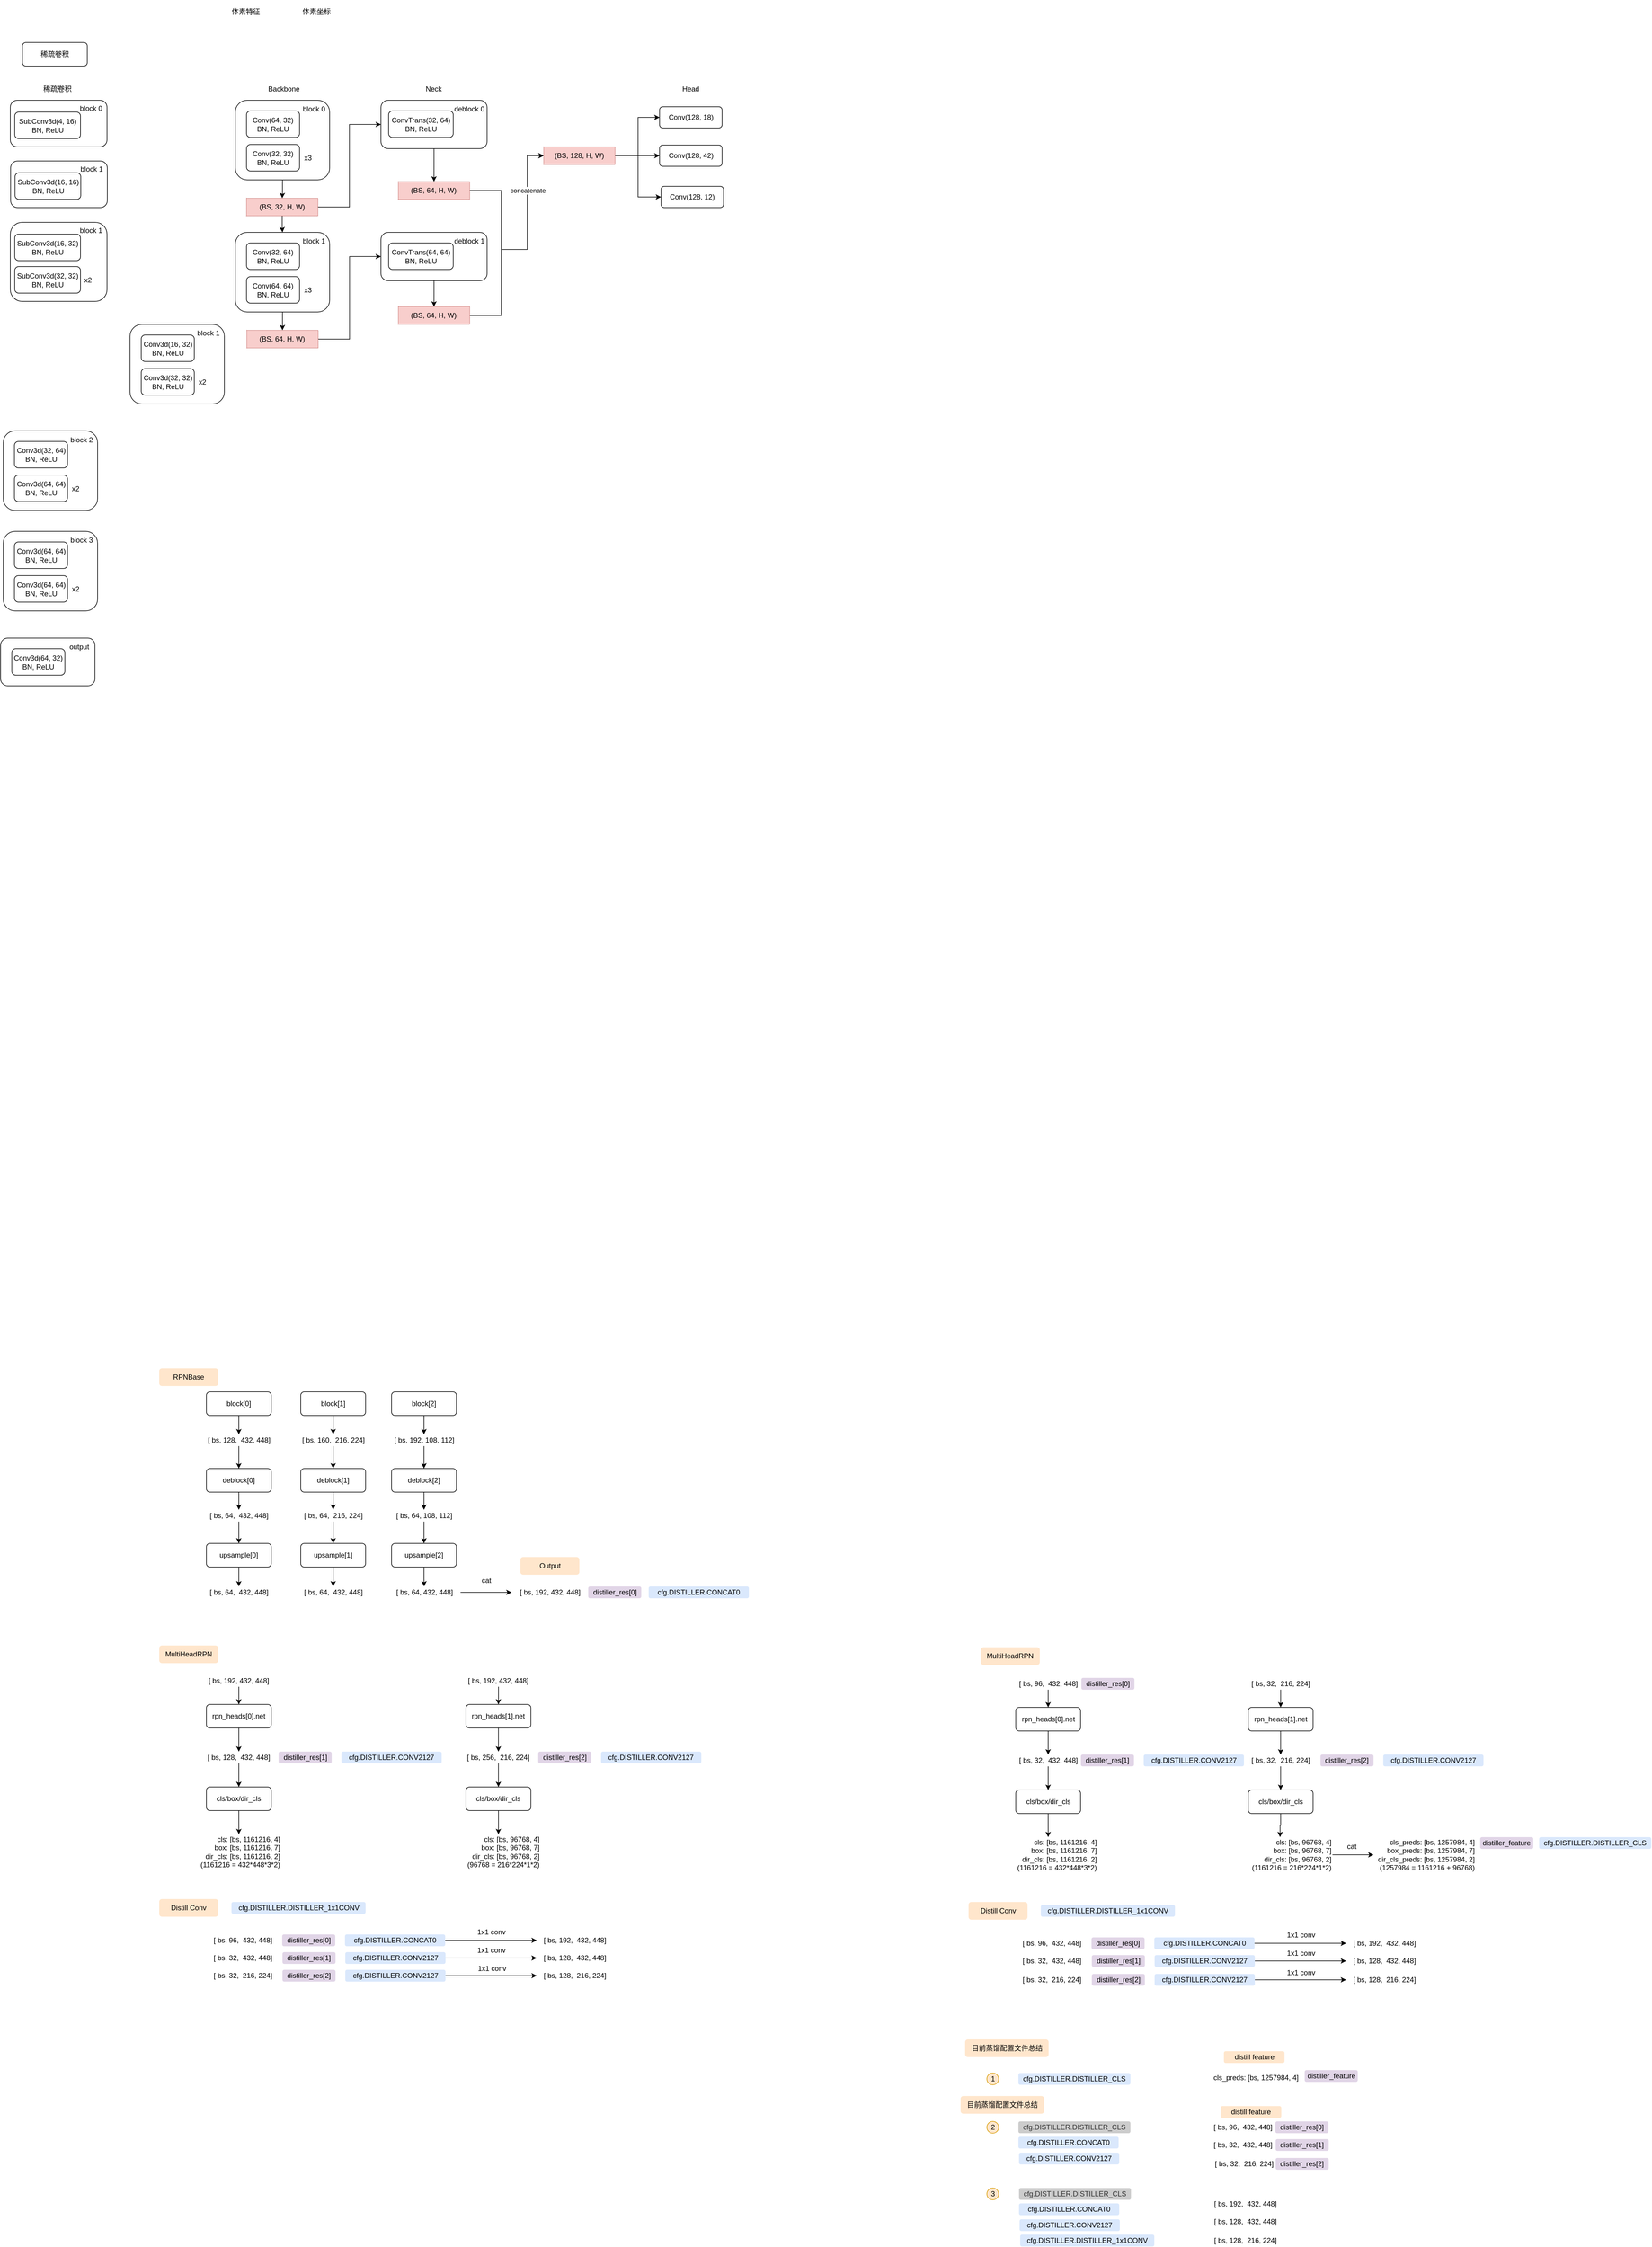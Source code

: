 <mxfile version="15.0.3" type="github">
  <diagram id="I71OE4nxUPz9BCzFAyAM" name="Page-1">
    <mxGraphModel dx="4525" dy="3405" grid="0" gridSize="10" guides="1" tooltips="1" connect="1" arrows="1" fold="1" page="0" pageScale="1" pageWidth="827" pageHeight="1269" background="none" math="0" shadow="0">
      <root>
        <mxCell id="0" />
        <mxCell id="1" parent="0" />
        <mxCell id="FhyLF3LitlM-HpXKTG5y-21" style="edgeStyle=orthogonalEdgeStyle;rounded=0;orthogonalLoop=1;jettySize=auto;html=1;entryX=0.5;entryY=0;entryDx=0;entryDy=0;" parent="1" source="FhyLF3LitlM-HpXKTG5y-1" target="FhyLF3LitlM-HpXKTG5y-4" edge="1">
          <mxGeometry relative="1" as="geometry" />
        </mxCell>
        <mxCell id="FhyLF3LitlM-HpXKTG5y-1" value="block[0]" style="rounded=1;whiteSpace=wrap;html=1;" parent="1" vertex="1">
          <mxGeometry x="-2967" y="-316" width="110" height="40" as="geometry" />
        </mxCell>
        <mxCell id="FhyLF3LitlM-HpXKTG5y-26" style="edgeStyle=orthogonalEdgeStyle;rounded=0;orthogonalLoop=1;jettySize=auto;html=1;entryX=0.5;entryY=0;entryDx=0;entryDy=0;" parent="1" source="FhyLF3LitlM-HpXKTG5y-2" target="FhyLF3LitlM-HpXKTG5y-5" edge="1">
          <mxGeometry relative="1" as="geometry" />
        </mxCell>
        <mxCell id="FhyLF3LitlM-HpXKTG5y-2" value="block[1]" style="rounded=1;whiteSpace=wrap;html=1;" parent="1" vertex="1">
          <mxGeometry x="-2807" y="-316" width="110" height="40" as="geometry" />
        </mxCell>
        <mxCell id="FhyLF3LitlM-HpXKTG5y-31" style="edgeStyle=orthogonalEdgeStyle;rounded=0;orthogonalLoop=1;jettySize=auto;html=1;entryX=0.5;entryY=0;entryDx=0;entryDy=0;" parent="1" source="FhyLF3LitlM-HpXKTG5y-3" target="FhyLF3LitlM-HpXKTG5y-6" edge="1">
          <mxGeometry relative="1" as="geometry" />
        </mxCell>
        <mxCell id="FhyLF3LitlM-HpXKTG5y-3" value="block[2]" style="rounded=1;whiteSpace=wrap;html=1;" parent="1" vertex="1">
          <mxGeometry x="-2653" y="-316" width="110" height="40" as="geometry" />
        </mxCell>
        <mxCell id="FhyLF3LitlM-HpXKTG5y-22" style="edgeStyle=orthogonalEdgeStyle;rounded=0;orthogonalLoop=1;jettySize=auto;html=1;entryX=0.5;entryY=0;entryDx=0;entryDy=0;" parent="1" source="FhyLF3LitlM-HpXKTG5y-4" target="FhyLF3LitlM-HpXKTG5y-8" edge="1">
          <mxGeometry relative="1" as="geometry" />
        </mxCell>
        <mxCell id="FhyLF3LitlM-HpXKTG5y-4" value="[ bs, 128,&amp;nbsp; 432, 448]" style="text;html=1;strokeColor=none;fillColor=none;align=center;verticalAlign=middle;whiteSpace=wrap;rounded=0;" parent="1" vertex="1">
          <mxGeometry x="-3004.5" y="-244" width="185" height="20" as="geometry" />
        </mxCell>
        <mxCell id="FhyLF3LitlM-HpXKTG5y-27" style="edgeStyle=orthogonalEdgeStyle;rounded=0;orthogonalLoop=1;jettySize=auto;html=1;entryX=0.5;entryY=0;entryDx=0;entryDy=0;" parent="1" source="FhyLF3LitlM-HpXKTG5y-5" target="FhyLF3LitlM-HpXKTG5y-9" edge="1">
          <mxGeometry relative="1" as="geometry" />
        </mxCell>
        <mxCell id="FhyLF3LitlM-HpXKTG5y-5" value="[ bs, 160,&amp;nbsp; 216, 224]" style="text;html=1;strokeColor=none;fillColor=none;align=center;verticalAlign=middle;whiteSpace=wrap;rounded=0;" parent="1" vertex="1">
          <mxGeometry x="-2844.5" y="-244" width="185" height="20" as="geometry" />
        </mxCell>
        <mxCell id="FhyLF3LitlM-HpXKTG5y-32" style="edgeStyle=orthogonalEdgeStyle;rounded=0;orthogonalLoop=1;jettySize=auto;html=1;entryX=0.5;entryY=0;entryDx=0;entryDy=0;" parent="1" source="FhyLF3LitlM-HpXKTG5y-6" target="FhyLF3LitlM-HpXKTG5y-10" edge="1">
          <mxGeometry relative="1" as="geometry" />
        </mxCell>
        <mxCell id="FhyLF3LitlM-HpXKTG5y-6" value="[ bs, 192, 108, 112]" style="text;html=1;strokeColor=none;fillColor=none;align=center;verticalAlign=middle;whiteSpace=wrap;rounded=0;" parent="1" vertex="1">
          <mxGeometry x="-2690.5" y="-244" width="185" height="20" as="geometry" />
        </mxCell>
        <mxCell id="FhyLF3LitlM-HpXKTG5y-23" style="edgeStyle=orthogonalEdgeStyle;rounded=0;orthogonalLoop=1;jettySize=auto;html=1;entryX=0.5;entryY=0;entryDx=0;entryDy=0;" parent="1" source="FhyLF3LitlM-HpXKTG5y-8" target="FhyLF3LitlM-HpXKTG5y-11" edge="1">
          <mxGeometry relative="1" as="geometry" />
        </mxCell>
        <mxCell id="FhyLF3LitlM-HpXKTG5y-8" value="deblock[0]" style="rounded=1;whiteSpace=wrap;html=1;" parent="1" vertex="1">
          <mxGeometry x="-2967" y="-186" width="110" height="40" as="geometry" />
        </mxCell>
        <mxCell id="FhyLF3LitlM-HpXKTG5y-28" style="edgeStyle=orthogonalEdgeStyle;rounded=0;orthogonalLoop=1;jettySize=auto;html=1;" parent="1" source="FhyLF3LitlM-HpXKTG5y-9" target="FhyLF3LitlM-HpXKTG5y-12" edge="1">
          <mxGeometry relative="1" as="geometry" />
        </mxCell>
        <mxCell id="FhyLF3LitlM-HpXKTG5y-9" value="deblock[1]" style="rounded=1;whiteSpace=wrap;html=1;" parent="1" vertex="1">
          <mxGeometry x="-2807" y="-186" width="110" height="40" as="geometry" />
        </mxCell>
        <mxCell id="FhyLF3LitlM-HpXKTG5y-33" style="edgeStyle=orthogonalEdgeStyle;rounded=0;orthogonalLoop=1;jettySize=auto;html=1;entryX=0.5;entryY=0;entryDx=0;entryDy=0;" parent="1" source="FhyLF3LitlM-HpXKTG5y-10" target="FhyLF3LitlM-HpXKTG5y-13" edge="1">
          <mxGeometry relative="1" as="geometry" />
        </mxCell>
        <mxCell id="FhyLF3LitlM-HpXKTG5y-10" value="deblock[2]" style="rounded=1;whiteSpace=wrap;html=1;" parent="1" vertex="1">
          <mxGeometry x="-2653" y="-186" width="110" height="40" as="geometry" />
        </mxCell>
        <mxCell id="FhyLF3LitlM-HpXKTG5y-24" style="edgeStyle=orthogonalEdgeStyle;rounded=0;orthogonalLoop=1;jettySize=auto;html=1;entryX=0.5;entryY=0;entryDx=0;entryDy=0;" parent="1" source="FhyLF3LitlM-HpXKTG5y-11" target="FhyLF3LitlM-HpXKTG5y-14" edge="1">
          <mxGeometry relative="1" as="geometry" />
        </mxCell>
        <mxCell id="FhyLF3LitlM-HpXKTG5y-11" value="[ bs, 64,&amp;nbsp; 432, 448]" style="text;html=1;strokeColor=none;fillColor=none;align=center;verticalAlign=middle;whiteSpace=wrap;rounded=0;" parent="1" vertex="1">
          <mxGeometry x="-3004.5" y="-116" width="185" height="20" as="geometry" />
        </mxCell>
        <mxCell id="FhyLF3LitlM-HpXKTG5y-29" style="edgeStyle=orthogonalEdgeStyle;rounded=0;orthogonalLoop=1;jettySize=auto;html=1;entryX=0.5;entryY=0;entryDx=0;entryDy=0;" parent="1" source="FhyLF3LitlM-HpXKTG5y-12" target="FhyLF3LitlM-HpXKTG5y-16" edge="1">
          <mxGeometry relative="1" as="geometry" />
        </mxCell>
        <mxCell id="FhyLF3LitlM-HpXKTG5y-12" value="[ bs, 64,&amp;nbsp; 216, 224]" style="text;html=1;strokeColor=none;fillColor=none;align=center;verticalAlign=middle;whiteSpace=wrap;rounded=0;" parent="1" vertex="1">
          <mxGeometry x="-2844.5" y="-116" width="185" height="20" as="geometry" />
        </mxCell>
        <mxCell id="FhyLF3LitlM-HpXKTG5y-35" style="edgeStyle=orthogonalEdgeStyle;rounded=0;orthogonalLoop=1;jettySize=auto;html=1;entryX=0.5;entryY=0;entryDx=0;entryDy=0;" parent="1" source="FhyLF3LitlM-HpXKTG5y-13" target="FhyLF3LitlM-HpXKTG5y-17" edge="1">
          <mxGeometry relative="1" as="geometry" />
        </mxCell>
        <mxCell id="FhyLF3LitlM-HpXKTG5y-13" value="[ bs, 64, 108, 112]" style="text;html=1;strokeColor=none;fillColor=none;align=center;verticalAlign=middle;whiteSpace=wrap;rounded=0;" parent="1" vertex="1">
          <mxGeometry x="-2690.5" y="-116" width="185" height="20" as="geometry" />
        </mxCell>
        <mxCell id="FhyLF3LitlM-HpXKTG5y-25" style="edgeStyle=orthogonalEdgeStyle;rounded=0;orthogonalLoop=1;jettySize=auto;html=1;entryX=0.5;entryY=0;entryDx=0;entryDy=0;" parent="1" source="FhyLF3LitlM-HpXKTG5y-14" target="FhyLF3LitlM-HpXKTG5y-15" edge="1">
          <mxGeometry relative="1" as="geometry" />
        </mxCell>
        <mxCell id="FhyLF3LitlM-HpXKTG5y-14" value="upsample[0]" style="rounded=1;whiteSpace=wrap;html=1;" parent="1" vertex="1">
          <mxGeometry x="-2967" y="-59" width="110" height="40" as="geometry" />
        </mxCell>
        <mxCell id="FhyLF3LitlM-HpXKTG5y-15" value="[ bs, 64,&amp;nbsp; 432, 448]" style="text;html=1;strokeColor=none;fillColor=none;align=center;verticalAlign=middle;whiteSpace=wrap;rounded=0;" parent="1" vertex="1">
          <mxGeometry x="-3004.5" y="14" width="185" height="20" as="geometry" />
        </mxCell>
        <mxCell id="FhyLF3LitlM-HpXKTG5y-30" style="edgeStyle=orthogonalEdgeStyle;rounded=0;orthogonalLoop=1;jettySize=auto;html=1;entryX=0.5;entryY=0;entryDx=0;entryDy=0;" parent="1" source="FhyLF3LitlM-HpXKTG5y-16" target="FhyLF3LitlM-HpXKTG5y-18" edge="1">
          <mxGeometry relative="1" as="geometry" />
        </mxCell>
        <mxCell id="FhyLF3LitlM-HpXKTG5y-16" value="upsample[1]" style="rounded=1;whiteSpace=wrap;html=1;" parent="1" vertex="1">
          <mxGeometry x="-2807" y="-59" width="110" height="40" as="geometry" />
        </mxCell>
        <mxCell id="FhyLF3LitlM-HpXKTG5y-36" style="edgeStyle=orthogonalEdgeStyle;rounded=0;orthogonalLoop=1;jettySize=auto;html=1;entryX=0.5;entryY=0;entryDx=0;entryDy=0;" parent="1" source="FhyLF3LitlM-HpXKTG5y-17" target="FhyLF3LitlM-HpXKTG5y-19" edge="1">
          <mxGeometry relative="1" as="geometry" />
        </mxCell>
        <mxCell id="FhyLF3LitlM-HpXKTG5y-17" value="upsample[2]" style="rounded=1;whiteSpace=wrap;html=1;" parent="1" vertex="1">
          <mxGeometry x="-2653" y="-59" width="110" height="40" as="geometry" />
        </mxCell>
        <mxCell id="FhyLF3LitlM-HpXKTG5y-18" value="[ bs, 64,&amp;nbsp; 432, 448]" style="text;html=1;strokeColor=none;fillColor=none;align=center;verticalAlign=middle;whiteSpace=wrap;rounded=0;" parent="1" vertex="1">
          <mxGeometry x="-2844.5" y="14" width="185" height="20" as="geometry" />
        </mxCell>
        <mxCell id="FhyLF3LitlM-HpXKTG5y-42" style="edgeStyle=orthogonalEdgeStyle;rounded=0;orthogonalLoop=1;jettySize=auto;html=1;" parent="1" source="FhyLF3LitlM-HpXKTG5y-19" target="FhyLF3LitlM-HpXKTG5y-38" edge="1">
          <mxGeometry relative="1" as="geometry" />
        </mxCell>
        <mxCell id="FhyLF3LitlM-HpXKTG5y-19" value="[ bs, 64, 432, 448]" style="text;html=1;strokeColor=none;fillColor=none;align=center;verticalAlign=middle;whiteSpace=wrap;rounded=0;" parent="1" vertex="1">
          <mxGeometry x="-2659.5" y="14" width="123.5" height="20" as="geometry" />
        </mxCell>
        <mxCell id="FhyLF3LitlM-HpXKTG5y-38" value="[ bs, 192, 432, 448]" style="text;html=1;strokeColor=none;fillColor=none;align=center;verticalAlign=middle;whiteSpace=wrap;rounded=0;" parent="1" vertex="1">
          <mxGeometry x="-2449.5" y="14" width="130" height="20" as="geometry" />
        </mxCell>
        <mxCell id="FhyLF3LitlM-HpXKTG5y-45" value="cat" style="text;html=1;strokeColor=none;fillColor=none;align=center;verticalAlign=middle;whiteSpace=wrap;rounded=0;" parent="1" vertex="1">
          <mxGeometry x="-2527" y="-6" width="70" height="20" as="geometry" />
        </mxCell>
        <mxCell id="FhyLF3LitlM-HpXKTG5y-47" value="RPNBase" style="rounded=1;whiteSpace=wrap;html=1;fillColor=#ffe6cc;strokeColor=none;" parent="1" vertex="1">
          <mxGeometry x="-3047" y="-356" width="100" height="30" as="geometry" />
        </mxCell>
        <mxCell id="FhyLF3LitlM-HpXKTG5y-48" value="Output" style="rounded=1;whiteSpace=wrap;html=1;fillColor=#ffe6cc;strokeColor=none;" parent="1" vertex="1">
          <mxGeometry x="-2434.5" y="-36" width="100" height="30" as="geometry" />
        </mxCell>
        <mxCell id="FhyLF3LitlM-HpXKTG5y-49" value="distiller_res[0]" style="rounded=1;whiteSpace=wrap;html=1;fillColor=#e1d5e7;strokeColor=none;" parent="1" vertex="1">
          <mxGeometry x="-2319.5" y="14" width="90" height="20" as="geometry" />
        </mxCell>
        <mxCell id="FhyLF3LitlM-HpXKTG5y-50" value="MultiHeadRPN" style="rounded=1;whiteSpace=wrap;html=1;fillColor=#ffe6cc;strokeColor=none;" parent="1" vertex="1">
          <mxGeometry x="-3047" y="114" width="100" height="30" as="geometry" />
        </mxCell>
        <mxCell id="FhyLF3LitlM-HpXKTG5y-51" value="cfg.DISTILLER.CONCAT0" style="rounded=1;whiteSpace=wrap;html=1;fillColor=#dae8fc;strokeColor=none;" parent="1" vertex="1">
          <mxGeometry x="-2217" y="14" width="170" height="20" as="geometry" />
        </mxCell>
        <mxCell id="FhyLF3LitlM-HpXKTG5y-59" style="edgeStyle=orthogonalEdgeStyle;rounded=0;orthogonalLoop=1;jettySize=auto;html=1;entryX=0.5;entryY=0;entryDx=0;entryDy=0;" parent="1" source="FhyLF3LitlM-HpXKTG5y-52" target="FhyLF3LitlM-HpXKTG5y-58" edge="1">
          <mxGeometry relative="1" as="geometry" />
        </mxCell>
        <mxCell id="FhyLF3LitlM-HpXKTG5y-52" value="rpn_heads[0].net" style="rounded=1;whiteSpace=wrap;html=1;" parent="1" vertex="1">
          <mxGeometry x="-2967" y="214" width="110" height="40" as="geometry" />
        </mxCell>
        <mxCell id="FhyLF3LitlM-HpXKTG5y-54" style="edgeStyle=orthogonalEdgeStyle;rounded=0;orthogonalLoop=1;jettySize=auto;html=1;entryX=0.5;entryY=0;entryDx=0;entryDy=0;" parent="1" source="FhyLF3LitlM-HpXKTG5y-53" target="FhyLF3LitlM-HpXKTG5y-52" edge="1">
          <mxGeometry relative="1" as="geometry" />
        </mxCell>
        <mxCell id="FhyLF3LitlM-HpXKTG5y-53" value="[ bs, 192, 432, 448]" style="text;html=1;strokeColor=none;fillColor=none;align=center;verticalAlign=middle;whiteSpace=wrap;rounded=0;" parent="1" vertex="1">
          <mxGeometry x="-2977" y="164" width="130" height="20" as="geometry" />
        </mxCell>
        <mxCell id="FhyLF3LitlM-HpXKTG5y-61" style="edgeStyle=orthogonalEdgeStyle;rounded=0;orthogonalLoop=1;jettySize=auto;html=1;" parent="1" source="FhyLF3LitlM-HpXKTG5y-58" target="FhyLF3LitlM-HpXKTG5y-60" edge="1">
          <mxGeometry relative="1" as="geometry" />
        </mxCell>
        <mxCell id="FhyLF3LitlM-HpXKTG5y-58" value="[ bs, 128,&amp;nbsp; 432, 448]" style="text;html=1;strokeColor=none;fillColor=none;align=center;verticalAlign=middle;whiteSpace=wrap;rounded=0;" parent="1" vertex="1">
          <mxGeometry x="-2977" y="294" width="130" height="20" as="geometry" />
        </mxCell>
        <mxCell id="FhyLF3LitlM-HpXKTG5y-63" style="edgeStyle=orthogonalEdgeStyle;rounded=0;orthogonalLoop=1;jettySize=auto;html=1;" parent="1" source="FhyLF3LitlM-HpXKTG5y-60" target="FhyLF3LitlM-HpXKTG5y-62" edge="1">
          <mxGeometry relative="1" as="geometry" />
        </mxCell>
        <mxCell id="FhyLF3LitlM-HpXKTG5y-60" value="cls/box/dir_cls" style="rounded=1;whiteSpace=wrap;html=1;" parent="1" vertex="1">
          <mxGeometry x="-2967" y="354" width="110" height="40" as="geometry" />
        </mxCell>
        <mxCell id="FhyLF3LitlM-HpXKTG5y-62" value="cls: [bs, 1161216, 4]&lt;br&gt;box: [bs, 1161216, 7]&lt;br&gt;dir_cls: [bs, 1161216, 2]&lt;br&gt;(1161216 = 432*448*3*2)" style="text;html=1;strokeColor=none;fillColor=none;align=right;verticalAlign=middle;whiteSpace=wrap;rounded=0;" parent="1" vertex="1">
          <mxGeometry x="-2983.25" y="434" width="142.5" height="60" as="geometry" />
        </mxCell>
        <mxCell id="FhyLF3LitlM-HpXKTG5y-64" value="distiller_res[1]" style="rounded=1;whiteSpace=wrap;html=1;fillColor=#e1d5e7;strokeColor=none;" parent="1" vertex="1">
          <mxGeometry x="-2844.5" y="294" width="90" height="20" as="geometry" />
        </mxCell>
        <mxCell id="FhyLF3LitlM-HpXKTG5y-65" value="cfg.DISTILLER.CONV2127" style="rounded=1;whiteSpace=wrap;html=1;fillColor=#dae8fc;strokeColor=none;" parent="1" vertex="1">
          <mxGeometry x="-2738" y="294" width="170" height="20" as="geometry" />
        </mxCell>
        <mxCell id="FhyLF3LitlM-HpXKTG5y-67" style="edgeStyle=orthogonalEdgeStyle;rounded=0;orthogonalLoop=1;jettySize=auto;html=1;entryX=0.5;entryY=0;entryDx=0;entryDy=0;" parent="1" source="FhyLF3LitlM-HpXKTG5y-68" target="FhyLF3LitlM-HpXKTG5y-72" edge="1">
          <mxGeometry relative="1" as="geometry" />
        </mxCell>
        <mxCell id="FhyLF3LitlM-HpXKTG5y-68" value="rpn_heads[1].net" style="rounded=1;whiteSpace=wrap;html=1;" parent="1" vertex="1">
          <mxGeometry x="-2526.75" y="214" width="110" height="40" as="geometry" />
        </mxCell>
        <mxCell id="FhyLF3LitlM-HpXKTG5y-69" style="edgeStyle=orthogonalEdgeStyle;rounded=0;orthogonalLoop=1;jettySize=auto;html=1;entryX=0.5;entryY=0;entryDx=0;entryDy=0;" parent="1" source="FhyLF3LitlM-HpXKTG5y-70" target="FhyLF3LitlM-HpXKTG5y-68" edge="1">
          <mxGeometry relative="1" as="geometry" />
        </mxCell>
        <mxCell id="FhyLF3LitlM-HpXKTG5y-70" value="[ bs, 192, 432, 448]" style="text;html=1;strokeColor=none;fillColor=none;align=center;verticalAlign=middle;whiteSpace=wrap;rounded=0;" parent="1" vertex="1">
          <mxGeometry x="-2536.75" y="164" width="130" height="20" as="geometry" />
        </mxCell>
        <mxCell id="FhyLF3LitlM-HpXKTG5y-71" style="edgeStyle=orthogonalEdgeStyle;rounded=0;orthogonalLoop=1;jettySize=auto;html=1;" parent="1" source="FhyLF3LitlM-HpXKTG5y-72" target="FhyLF3LitlM-HpXKTG5y-74" edge="1">
          <mxGeometry relative="1" as="geometry" />
        </mxCell>
        <mxCell id="FhyLF3LitlM-HpXKTG5y-72" value="[ bs, 256,&amp;nbsp; 216, 224]" style="text;html=1;strokeColor=none;fillColor=none;align=center;verticalAlign=middle;whiteSpace=wrap;rounded=0;" parent="1" vertex="1">
          <mxGeometry x="-2536.75" y="294" width="130" height="20" as="geometry" />
        </mxCell>
        <mxCell id="FhyLF3LitlM-HpXKTG5y-73" style="edgeStyle=orthogonalEdgeStyle;rounded=0;orthogonalLoop=1;jettySize=auto;html=1;" parent="1" source="FhyLF3LitlM-HpXKTG5y-74" target="FhyLF3LitlM-HpXKTG5y-75" edge="1">
          <mxGeometry relative="1" as="geometry" />
        </mxCell>
        <mxCell id="FhyLF3LitlM-HpXKTG5y-74" value="cls/box/dir_cls" style="rounded=1;whiteSpace=wrap;html=1;" parent="1" vertex="1">
          <mxGeometry x="-2526.75" y="354" width="110" height="40" as="geometry" />
        </mxCell>
        <mxCell id="FhyLF3LitlM-HpXKTG5y-75" value="cls: [bs, 96768, 4]&lt;br&gt;box: [bs, 96768, 7]&lt;br&gt;dir_cls: [bs, 96768, 2]&lt;br&gt;(96768&amp;nbsp;= 216*224*1*2)" style="text;html=1;strokeColor=none;fillColor=none;align=right;verticalAlign=middle;whiteSpace=wrap;rounded=0;" parent="1" vertex="1">
          <mxGeometry x="-2543" y="434" width="142.5" height="60" as="geometry" />
        </mxCell>
        <mxCell id="FhyLF3LitlM-HpXKTG5y-76" value="distiller_res[2]" style="rounded=1;whiteSpace=wrap;html=1;fillColor=#e1d5e7;strokeColor=none;" parent="1" vertex="1">
          <mxGeometry x="-2404.25" y="294" width="90" height="20" as="geometry" />
        </mxCell>
        <mxCell id="FhyLF3LitlM-HpXKTG5y-77" value="cfg.DISTILLER.CONV2127" style="rounded=1;whiteSpace=wrap;html=1;fillColor=#dae8fc;strokeColor=none;" parent="1" vertex="1">
          <mxGeometry x="-2297.75" y="294" width="170" height="20" as="geometry" />
        </mxCell>
        <mxCell id="FhyLF3LitlM-HpXKTG5y-78" value="Distill Conv" style="rounded=1;whiteSpace=wrap;html=1;fillColor=#ffe6cc;strokeColor=none;" parent="1" vertex="1">
          <mxGeometry x="-3047" y="544" width="100" height="30" as="geometry" />
        </mxCell>
        <mxCell id="FhyLF3LitlM-HpXKTG5y-79" value="[ bs, 96,&amp;nbsp; 432, 448]" style="text;html=1;strokeColor=none;fillColor=none;align=center;verticalAlign=middle;whiteSpace=wrap;rounded=0;" parent="1" vertex="1">
          <mxGeometry x="-2970.5" y="604" width="130" height="20" as="geometry" />
        </mxCell>
        <mxCell id="FhyLF3LitlM-HpXKTG5y-80" value="distiller_res[0]" style="rounded=1;whiteSpace=wrap;html=1;fillColor=#e1d5e7;strokeColor=none;" parent="1" vertex="1">
          <mxGeometry x="-2838.5" y="604" width="90" height="20" as="geometry" />
        </mxCell>
        <mxCell id="FhyLF3LitlM-HpXKTG5y-92" style="edgeStyle=orthogonalEdgeStyle;rounded=0;orthogonalLoop=1;jettySize=auto;html=1;" parent="1" source="FhyLF3LitlM-HpXKTG5y-81" target="FhyLF3LitlM-HpXKTG5y-89" edge="1">
          <mxGeometry relative="1" as="geometry" />
        </mxCell>
        <mxCell id="FhyLF3LitlM-HpXKTG5y-81" value="cfg.DISTILLER.CONCAT0" style="rounded=1;whiteSpace=wrap;html=1;fillColor=#dae8fc;strokeColor=none;" parent="1" vertex="1">
          <mxGeometry x="-2732" y="604" width="170" height="20" as="geometry" />
        </mxCell>
        <mxCell id="FhyLF3LitlM-HpXKTG5y-82" value="[ bs, 32,&amp;nbsp; 432, 448]" style="text;html=1;strokeColor=none;fillColor=none;align=center;verticalAlign=middle;whiteSpace=wrap;rounded=0;" parent="1" vertex="1">
          <mxGeometry x="-2970.5" y="634" width="130" height="20" as="geometry" />
        </mxCell>
        <mxCell id="FhyLF3LitlM-HpXKTG5y-83" value="distiller_res[1]" style="rounded=1;whiteSpace=wrap;html=1;fillColor=#e1d5e7;strokeColor=none;" parent="1" vertex="1">
          <mxGeometry x="-2838" y="634" width="90" height="20" as="geometry" />
        </mxCell>
        <mxCell id="FhyLF3LitlM-HpXKTG5y-94" style="edgeStyle=orthogonalEdgeStyle;rounded=0;orthogonalLoop=1;jettySize=auto;html=1;entryX=0;entryY=0.5;entryDx=0;entryDy=0;" parent="1" source="FhyLF3LitlM-HpXKTG5y-84" target="FhyLF3LitlM-HpXKTG5y-90" edge="1">
          <mxGeometry relative="1" as="geometry" />
        </mxCell>
        <mxCell id="FhyLF3LitlM-HpXKTG5y-84" value="cfg.DISTILLER.CONV2127" style="rounded=1;whiteSpace=wrap;html=1;fillColor=#dae8fc;strokeColor=none;" parent="1" vertex="1">
          <mxGeometry x="-2731.5" y="634" width="170" height="20" as="geometry" />
        </mxCell>
        <mxCell id="FhyLF3LitlM-HpXKTG5y-85" value="[ bs, 32,&amp;nbsp; 216, 224]" style="text;html=1;strokeColor=none;fillColor=none;align=center;verticalAlign=middle;whiteSpace=wrap;rounded=0;" parent="1" vertex="1">
          <mxGeometry x="-2970.5" y="664" width="130" height="20" as="geometry" />
        </mxCell>
        <mxCell id="FhyLF3LitlM-HpXKTG5y-86" value="distiller_res[2]" style="rounded=1;whiteSpace=wrap;html=1;fillColor=#e1d5e7;strokeColor=none;" parent="1" vertex="1">
          <mxGeometry x="-2838" y="664" width="90" height="20" as="geometry" />
        </mxCell>
        <mxCell id="FhyLF3LitlM-HpXKTG5y-96" style="edgeStyle=orthogonalEdgeStyle;rounded=0;orthogonalLoop=1;jettySize=auto;html=1;" parent="1" source="FhyLF3LitlM-HpXKTG5y-87" target="FhyLF3LitlM-HpXKTG5y-91" edge="1">
          <mxGeometry relative="1" as="geometry" />
        </mxCell>
        <mxCell id="FhyLF3LitlM-HpXKTG5y-87" value="cfg.DISTILLER.CONV2127" style="rounded=1;whiteSpace=wrap;html=1;fillColor=#dae8fc;strokeColor=none;" parent="1" vertex="1">
          <mxGeometry x="-2731.5" y="664" width="170" height="20" as="geometry" />
        </mxCell>
        <mxCell id="FhyLF3LitlM-HpXKTG5y-88" value="cfg.DISTILLER.DISTILLER_1x1CONV" style="rounded=1;whiteSpace=wrap;html=1;fillColor=#dae8fc;strokeColor=none;" parent="1" vertex="1">
          <mxGeometry x="-2924.5" y="549" width="227.5" height="20" as="geometry" />
        </mxCell>
        <mxCell id="FhyLF3LitlM-HpXKTG5y-89" value="[ bs, 192,&amp;nbsp; 432, 448]" style="text;html=1;strokeColor=none;fillColor=none;align=center;verticalAlign=middle;whiteSpace=wrap;rounded=0;" parent="1" vertex="1">
          <mxGeometry x="-2406.75" y="604" width="130" height="20" as="geometry" />
        </mxCell>
        <mxCell id="FhyLF3LitlM-HpXKTG5y-90" value="[ bs, 128,&amp;nbsp; 432, 448]" style="text;html=1;strokeColor=none;fillColor=none;align=center;verticalAlign=middle;whiteSpace=wrap;rounded=0;" parent="1" vertex="1">
          <mxGeometry x="-2406.75" y="634" width="130" height="20" as="geometry" />
        </mxCell>
        <mxCell id="FhyLF3LitlM-HpXKTG5y-91" value="[ bs, 128,&amp;nbsp; 216, 224]" style="text;html=1;strokeColor=none;fillColor=none;align=center;verticalAlign=middle;whiteSpace=wrap;rounded=0;" parent="1" vertex="1">
          <mxGeometry x="-2406.75" y="664" width="130" height="20" as="geometry" />
        </mxCell>
        <mxCell id="FhyLF3LitlM-HpXKTG5y-93" value="1x1 conv" style="text;html=1;align=center;verticalAlign=middle;resizable=0;points=[];autosize=1;" parent="1" vertex="1">
          <mxGeometry x="-2514" y="590" width="60" height="20" as="geometry" />
        </mxCell>
        <mxCell id="FhyLF3LitlM-HpXKTG5y-95" value="1x1 conv" style="text;html=1;align=center;verticalAlign=middle;resizable=0;points=[];autosize=1;" parent="1" vertex="1">
          <mxGeometry x="-2514" y="621" width="60" height="20" as="geometry" />
        </mxCell>
        <mxCell id="FhyLF3LitlM-HpXKTG5y-97" value="1x1 conv" style="text;html=1;align=center;verticalAlign=middle;resizable=0;points=[];autosize=1;" parent="1" vertex="1">
          <mxGeometry x="-2513.5" y="652" width="60" height="20" as="geometry" />
        </mxCell>
        <mxCell id="kvF764m4aDOCM0IPjxB_-1" value="MultiHeadRPN" style="rounded=1;whiteSpace=wrap;html=1;fillColor=#ffe6cc;strokeColor=none;" parent="1" vertex="1">
          <mxGeometry x="-1653.68" y="117" width="100" height="30" as="geometry" />
        </mxCell>
        <mxCell id="kvF764m4aDOCM0IPjxB_-2" style="edgeStyle=orthogonalEdgeStyle;rounded=0;orthogonalLoop=1;jettySize=auto;html=1;entryX=0.5;entryY=0;entryDx=0;entryDy=0;" parent="1" source="kvF764m4aDOCM0IPjxB_-3" target="kvF764m4aDOCM0IPjxB_-7" edge="1">
          <mxGeometry relative="1" as="geometry" />
        </mxCell>
        <mxCell id="kvF764m4aDOCM0IPjxB_-3" value="rpn_heads[0].net" style="rounded=1;whiteSpace=wrap;html=1;" parent="1" vertex="1">
          <mxGeometry x="-1594.5" y="219" width="110" height="40" as="geometry" />
        </mxCell>
        <mxCell id="kvF764m4aDOCM0IPjxB_-4" style="edgeStyle=orthogonalEdgeStyle;rounded=0;orthogonalLoop=1;jettySize=auto;html=1;entryX=0.5;entryY=0;entryDx=0;entryDy=0;" parent="1" source="kvF764m4aDOCM0IPjxB_-5" target="kvF764m4aDOCM0IPjxB_-3" edge="1">
          <mxGeometry relative="1" as="geometry" />
        </mxCell>
        <mxCell id="kvF764m4aDOCM0IPjxB_-5" value="[ bs, 96,&amp;nbsp; 432, 448]" style="text;html=1;strokeColor=none;fillColor=none;align=center;verticalAlign=middle;whiteSpace=wrap;rounded=0;" parent="1" vertex="1">
          <mxGeometry x="-1604.5" y="169" width="130" height="20" as="geometry" />
        </mxCell>
        <mxCell id="kvF764m4aDOCM0IPjxB_-6" style="edgeStyle=orthogonalEdgeStyle;rounded=0;orthogonalLoop=1;jettySize=auto;html=1;" parent="1" source="kvF764m4aDOCM0IPjxB_-7" target="kvF764m4aDOCM0IPjxB_-9" edge="1">
          <mxGeometry relative="1" as="geometry" />
        </mxCell>
        <mxCell id="kvF764m4aDOCM0IPjxB_-7" value="[ bs, 32,&amp;nbsp; 432, 448]" style="text;html=1;strokeColor=none;fillColor=none;align=center;verticalAlign=middle;whiteSpace=wrap;rounded=0;" parent="1" vertex="1">
          <mxGeometry x="-1604.5" y="299" width="130" height="20" as="geometry" />
        </mxCell>
        <mxCell id="kvF764m4aDOCM0IPjxB_-8" style="edgeStyle=orthogonalEdgeStyle;rounded=0;orthogonalLoop=1;jettySize=auto;html=1;" parent="1" source="kvF764m4aDOCM0IPjxB_-9" target="kvF764m4aDOCM0IPjxB_-10" edge="1">
          <mxGeometry relative="1" as="geometry" />
        </mxCell>
        <mxCell id="kvF764m4aDOCM0IPjxB_-9" value="cls/box/dir_cls" style="rounded=1;whiteSpace=wrap;html=1;" parent="1" vertex="1">
          <mxGeometry x="-1594.5" y="359" width="110" height="40" as="geometry" />
        </mxCell>
        <mxCell id="kvF764m4aDOCM0IPjxB_-10" value="cls: [bs, 1161216, 4]&lt;br style=&quot;font-size: 12px;&quot;&gt;box: [bs, 1161216, 7]&lt;br style=&quot;font-size: 12px;&quot;&gt;dir_cls: [bs, 1161216, 2]&lt;br style=&quot;font-size: 12px;&quot;&gt;(1161216 = 432*448*3*2)" style="text;html=1;strokeColor=none;fillColor=none;align=right;verticalAlign=middle;whiteSpace=wrap;rounded=0;fontSize=12;" parent="1" vertex="1">
          <mxGeometry x="-1623.44" y="439" width="167.88" height="60" as="geometry" />
        </mxCell>
        <mxCell id="kvF764m4aDOCM0IPjxB_-11" value="distiller_res[1]" style="rounded=1;whiteSpace=wrap;html=1;fillColor=#e1d5e7;strokeColor=none;" parent="1" vertex="1">
          <mxGeometry x="-1484" y="299" width="90" height="20" as="geometry" />
        </mxCell>
        <mxCell id="kvF764m4aDOCM0IPjxB_-12" value="cfg.DISTILLER.CONV2127" style="rounded=1;whiteSpace=wrap;html=1;fillColor=#dae8fc;strokeColor=none;" parent="1" vertex="1">
          <mxGeometry x="-1377.5" y="299" width="170" height="20" as="geometry" />
        </mxCell>
        <mxCell id="kvF764m4aDOCM0IPjxB_-13" style="edgeStyle=orthogonalEdgeStyle;rounded=0;orthogonalLoop=1;jettySize=auto;html=1;entryX=0.5;entryY=0;entryDx=0;entryDy=0;" parent="1" source="kvF764m4aDOCM0IPjxB_-14" target="kvF764m4aDOCM0IPjxB_-18" edge="1">
          <mxGeometry relative="1" as="geometry" />
        </mxCell>
        <mxCell id="kvF764m4aDOCM0IPjxB_-14" value="rpn_heads[1].net" style="rounded=1;whiteSpace=wrap;html=1;" parent="1" vertex="1">
          <mxGeometry x="-1200.25" y="219" width="110" height="40" as="geometry" />
        </mxCell>
        <mxCell id="kvF764m4aDOCM0IPjxB_-15" style="edgeStyle=orthogonalEdgeStyle;rounded=0;orthogonalLoop=1;jettySize=auto;html=1;entryX=0.5;entryY=0;entryDx=0;entryDy=0;" parent="1" source="kvF764m4aDOCM0IPjxB_-16" target="kvF764m4aDOCM0IPjxB_-14" edge="1">
          <mxGeometry relative="1" as="geometry" />
        </mxCell>
        <mxCell id="kvF764m4aDOCM0IPjxB_-16" value="[ bs, 32,&amp;nbsp; 216, 224]" style="text;html=1;strokeColor=none;fillColor=none;align=center;verticalAlign=middle;whiteSpace=wrap;rounded=0;" parent="1" vertex="1">
          <mxGeometry x="-1210.25" y="169" width="130" height="20" as="geometry" />
        </mxCell>
        <mxCell id="kvF764m4aDOCM0IPjxB_-17" style="edgeStyle=orthogonalEdgeStyle;rounded=0;orthogonalLoop=1;jettySize=auto;html=1;" parent="1" source="kvF764m4aDOCM0IPjxB_-18" target="kvF764m4aDOCM0IPjxB_-20" edge="1">
          <mxGeometry relative="1" as="geometry" />
        </mxCell>
        <mxCell id="kvF764m4aDOCM0IPjxB_-18" value="[ bs, 32,&amp;nbsp; 216, 224]" style="text;html=1;strokeColor=none;fillColor=none;align=center;verticalAlign=middle;whiteSpace=wrap;rounded=0;" parent="1" vertex="1">
          <mxGeometry x="-1210.25" y="299" width="130" height="20" as="geometry" />
        </mxCell>
        <mxCell id="kvF764m4aDOCM0IPjxB_-19" style="edgeStyle=orthogonalEdgeStyle;rounded=0;orthogonalLoop=1;jettySize=auto;html=1;" parent="1" source="kvF764m4aDOCM0IPjxB_-20" target="kvF764m4aDOCM0IPjxB_-22" edge="1">
          <mxGeometry relative="1" as="geometry" />
        </mxCell>
        <mxCell id="kvF764m4aDOCM0IPjxB_-20" value="cls/box/dir_cls" style="rounded=1;whiteSpace=wrap;html=1;" parent="1" vertex="1">
          <mxGeometry x="-1200.25" y="359" width="110" height="40" as="geometry" />
        </mxCell>
        <mxCell id="kvF764m4aDOCM0IPjxB_-21" style="edgeStyle=orthogonalEdgeStyle;rounded=0;orthogonalLoop=1;jettySize=auto;html=1;fontSize=14;" parent="1" source="kvF764m4aDOCM0IPjxB_-22" target="kvF764m4aDOCM0IPjxB_-45" edge="1">
          <mxGeometry relative="1" as="geometry" />
        </mxCell>
        <mxCell id="kvF764m4aDOCM0IPjxB_-22" value="cls: [bs, 96768, 4]&lt;br style=&quot;font-size: 12px;&quot;&gt;box: [bs, 96768, 7]&lt;br style=&quot;font-size: 12px;&quot;&gt;dir_cls: [bs, 96768, 2]&lt;br style=&quot;font-size: 12px;&quot;&gt;(1161216 = 216*224*1*2)" style="text;html=1;strokeColor=none;fillColor=none;align=right;verticalAlign=middle;whiteSpace=wrap;rounded=0;fontSize=12;" parent="1" vertex="1">
          <mxGeometry x="-1235" y="439" width="177.63" height="60" as="geometry" />
        </mxCell>
        <mxCell id="kvF764m4aDOCM0IPjxB_-23" value="distiller_res[2]" style="rounded=1;whiteSpace=wrap;html=1;fillColor=#e1d5e7;strokeColor=none;" parent="1" vertex="1">
          <mxGeometry x="-1077.75" y="299" width="90" height="20" as="geometry" />
        </mxCell>
        <mxCell id="kvF764m4aDOCM0IPjxB_-24" value="cfg.DISTILLER.CONV2127" style="rounded=1;whiteSpace=wrap;html=1;fillColor=#dae8fc;strokeColor=none;" parent="1" vertex="1">
          <mxGeometry x="-971.25" y="299" width="170" height="20" as="geometry" />
        </mxCell>
        <mxCell id="kvF764m4aDOCM0IPjxB_-25" value="Distill Conv" style="rounded=1;whiteSpace=wrap;html=1;fillColor=#ffe6cc;strokeColor=none;" parent="1" vertex="1">
          <mxGeometry x="-1674.5" y="549" width="100" height="30" as="geometry" />
        </mxCell>
        <mxCell id="kvF764m4aDOCM0IPjxB_-26" value="[ bs, 96,&amp;nbsp; 432, 448]" style="text;html=1;strokeColor=none;fillColor=none;align=center;verticalAlign=middle;whiteSpace=wrap;rounded=0;" parent="1" vertex="1">
          <mxGeometry x="-1598" y="609" width="130" height="20" as="geometry" />
        </mxCell>
        <mxCell id="kvF764m4aDOCM0IPjxB_-27" value="distiller_res[0]" style="rounded=1;whiteSpace=wrap;html=1;fillColor=#e1d5e7;strokeColor=none;" parent="1" vertex="1">
          <mxGeometry x="-1466" y="609" width="90" height="20" as="geometry" />
        </mxCell>
        <mxCell id="kvF764m4aDOCM0IPjxB_-28" style="edgeStyle=orthogonalEdgeStyle;rounded=0;orthogonalLoop=1;jettySize=auto;html=1;" parent="1" source="kvF764m4aDOCM0IPjxB_-29" target="kvF764m4aDOCM0IPjxB_-35" edge="1">
          <mxGeometry relative="1" as="geometry" />
        </mxCell>
        <mxCell id="kvF764m4aDOCM0IPjxB_-29" value="cfg.DISTILLER.CONCAT0" style="rounded=1;whiteSpace=wrap;html=1;fillColor=#dae8fc;strokeColor=none;" parent="1" vertex="1">
          <mxGeometry x="-1359.5" y="609" width="170" height="20" as="geometry" />
        </mxCell>
        <mxCell id="kvF764m4aDOCM0IPjxB_-30" value="[ bs, 32,&amp;nbsp; 432, 448]" style="text;html=1;strokeColor=none;fillColor=none;align=center;verticalAlign=middle;whiteSpace=wrap;rounded=0;" parent="1" vertex="1">
          <mxGeometry x="-1598" y="639" width="130" height="20" as="geometry" />
        </mxCell>
        <mxCell id="kvF764m4aDOCM0IPjxB_-31" value="distiller_res[1]" style="rounded=1;whiteSpace=wrap;html=1;fillColor=#e1d5e7;strokeColor=none;" parent="1" vertex="1">
          <mxGeometry x="-1465.5" y="639" width="90" height="20" as="geometry" />
        </mxCell>
        <mxCell id="kvF764m4aDOCM0IPjxB_-32" style="edgeStyle=orthogonalEdgeStyle;rounded=0;orthogonalLoop=1;jettySize=auto;html=1;entryX=0;entryY=0.5;entryDx=0;entryDy=0;" parent="1" source="kvF764m4aDOCM0IPjxB_-33" target="kvF764m4aDOCM0IPjxB_-36" edge="1">
          <mxGeometry relative="1" as="geometry" />
        </mxCell>
        <mxCell id="kvF764m4aDOCM0IPjxB_-33" value="cfg.DISTILLER.CONV2127" style="rounded=1;whiteSpace=wrap;html=1;fillColor=#dae8fc;strokeColor=none;" parent="1" vertex="1">
          <mxGeometry x="-1359" y="639" width="170" height="20" as="geometry" />
        </mxCell>
        <mxCell id="kvF764m4aDOCM0IPjxB_-34" value="cfg.DISTILLER.DISTILLER_1x1CONV" style="rounded=1;whiteSpace=wrap;html=1;fillColor=#dae8fc;strokeColor=none;" parent="1" vertex="1">
          <mxGeometry x="-1552" y="554" width="227.5" height="20" as="geometry" />
        </mxCell>
        <mxCell id="kvF764m4aDOCM0IPjxB_-35" value="[ bs, 192,&amp;nbsp; 432, 448]" style="text;html=1;strokeColor=none;fillColor=none;align=center;verticalAlign=middle;whiteSpace=wrap;rounded=0;" parent="1" vertex="1">
          <mxGeometry x="-1034.25" y="609" width="130" height="20" as="geometry" />
        </mxCell>
        <mxCell id="kvF764m4aDOCM0IPjxB_-36" value="[ bs, 128,&amp;nbsp; 432, 448]" style="text;html=1;strokeColor=none;fillColor=none;align=center;verticalAlign=middle;whiteSpace=wrap;rounded=0;" parent="1" vertex="1">
          <mxGeometry x="-1034.25" y="639" width="130" height="20" as="geometry" />
        </mxCell>
        <mxCell id="kvF764m4aDOCM0IPjxB_-37" value="1x1 conv" style="text;html=1;align=center;verticalAlign=middle;resizable=0;points=[];autosize=1;" parent="1" vertex="1">
          <mxGeometry x="-1141.5" y="595" width="60" height="20" as="geometry" />
        </mxCell>
        <mxCell id="kvF764m4aDOCM0IPjxB_-38" value="1x1 conv" style="text;html=1;align=center;verticalAlign=middle;resizable=0;points=[];autosize=1;" parent="1" vertex="1">
          <mxGeometry x="-1141.5" y="626" width="60" height="20" as="geometry" />
        </mxCell>
        <mxCell id="kvF764m4aDOCM0IPjxB_-39" value="[ bs, 32,&amp;nbsp; 216, 224]" style="text;html=1;strokeColor=none;fillColor=none;align=center;verticalAlign=middle;whiteSpace=wrap;rounded=0;" parent="1" vertex="1">
          <mxGeometry x="-1598" y="671" width="130" height="20" as="geometry" />
        </mxCell>
        <mxCell id="kvF764m4aDOCM0IPjxB_-40" value="distiller_res[2]" style="rounded=1;whiteSpace=wrap;html=1;fillColor=#e1d5e7;strokeColor=none;" parent="1" vertex="1">
          <mxGeometry x="-1465.5" y="671" width="90" height="20" as="geometry" />
        </mxCell>
        <mxCell id="kvF764m4aDOCM0IPjxB_-41" style="edgeStyle=orthogonalEdgeStyle;rounded=0;orthogonalLoop=1;jettySize=auto;html=1;" parent="1" source="kvF764m4aDOCM0IPjxB_-42" target="kvF764m4aDOCM0IPjxB_-43" edge="1">
          <mxGeometry relative="1" as="geometry" />
        </mxCell>
        <mxCell id="kvF764m4aDOCM0IPjxB_-42" value="cfg.DISTILLER.CONV2127" style="rounded=1;whiteSpace=wrap;html=1;fillColor=#dae8fc;strokeColor=none;" parent="1" vertex="1">
          <mxGeometry x="-1359" y="671" width="170" height="20" as="geometry" />
        </mxCell>
        <mxCell id="kvF764m4aDOCM0IPjxB_-43" value="[ bs, 128,&amp;nbsp; 216, 224]" style="text;html=1;strokeColor=none;fillColor=none;align=center;verticalAlign=middle;whiteSpace=wrap;rounded=0;" parent="1" vertex="1">
          <mxGeometry x="-1034.25" y="671" width="130" height="20" as="geometry" />
        </mxCell>
        <mxCell id="kvF764m4aDOCM0IPjxB_-44" value="1x1 conv" style="text;html=1;align=center;verticalAlign=middle;resizable=0;points=[];autosize=1;" parent="1" vertex="1">
          <mxGeometry x="-1141" y="659" width="60" height="20" as="geometry" />
        </mxCell>
        <mxCell id="kvF764m4aDOCM0IPjxB_-45" value="cls_preds: [bs, 1257984, 4]&lt;br style=&quot;font-size: 12px;&quot;&gt;box_preds: [bs, 1257984, 7]&lt;br style=&quot;font-size: 12px;&quot;&gt;dir_cls_preds: [bs, 1257984, 2]&lt;br style=&quot;font-size: 12px;&quot;&gt;(1257984&amp;nbsp;= 1161216 + 96768)" style="text;html=1;strokeColor=none;fillColor=none;align=right;verticalAlign=middle;whiteSpace=wrap;rounded=0;fontSize=12;" parent="1" vertex="1">
          <mxGeometry x="-987.75" y="439" width="174" height="60" as="geometry" />
        </mxCell>
        <mxCell id="kvF764m4aDOCM0IPjxB_-46" value="cat" style="text;html=1;align=center;verticalAlign=middle;resizable=0;points=[];autosize=1;strokeColor=none;fontSize=12;" parent="1" vertex="1">
          <mxGeometry x="-1039.87" y="445" width="30" height="20" as="geometry" />
        </mxCell>
        <mxCell id="kvF764m4aDOCM0IPjxB_-47" value="distiller_feature" style="rounded=1;whiteSpace=wrap;html=1;fillColor=#e1d5e7;strokeColor=none;" parent="1" vertex="1">
          <mxGeometry x="-806.87" y="439" width="90" height="20" as="geometry" />
        </mxCell>
        <mxCell id="kvF764m4aDOCM0IPjxB_-48" value="cfg.DISTILLER.DISTILLER_CLS" style="rounded=1;whiteSpace=wrap;html=1;fillColor=#dae8fc;strokeColor=none;" parent="1" vertex="1">
          <mxGeometry x="-706.87" y="439" width="190" height="20" as="geometry" />
        </mxCell>
        <mxCell id="kvF764m4aDOCM0IPjxB_-49" value="目前蒸馏配置文件总结" style="rounded=1;whiteSpace=wrap;html=1;fillColor=#ffe6cc;strokeColor=none;" parent="1" vertex="1">
          <mxGeometry x="-1680.36" y="782" width="141.63" height="30" as="geometry" />
        </mxCell>
        <mxCell id="kvF764m4aDOCM0IPjxB_-50" value="distiller_feature" style="rounded=1;whiteSpace=wrap;html=1;fillColor=#e1d5e7;strokeColor=none;" parent="1" vertex="1">
          <mxGeometry x="-1104.5" y="834" width="90" height="20" as="geometry" />
        </mxCell>
        <mxCell id="kvF764m4aDOCM0IPjxB_-51" value="cfg.DISTILLER.CONCAT0" style="rounded=1;whiteSpace=wrap;html=1;fillColor=#dae8fc;strokeColor=none;" parent="1" vertex="1">
          <mxGeometry x="-1589.99" y="947" width="170" height="20" as="geometry" />
        </mxCell>
        <mxCell id="kvF764m4aDOCM0IPjxB_-52" value="cfg.DISTILLER.DISTILLER_CLS" style="rounded=1;whiteSpace=wrap;html=1;fillColor=#dae8fc;strokeColor=none;" parent="1" vertex="1">
          <mxGeometry x="-1589.99" y="839" width="190" height="20" as="geometry" />
        </mxCell>
        <mxCell id="kvF764m4aDOCM0IPjxB_-53" value="cfg.DISTILLER.DISTILLER_CLS" style="rounded=1;whiteSpace=wrap;html=1;fontColor=#333333;strokeColor=none;fillColor=#CCCCCC;" parent="1" vertex="1">
          <mxGeometry x="-1589.99" y="921" width="190" height="20" as="geometry" />
        </mxCell>
        <mxCell id="kvF764m4aDOCM0IPjxB_-54" value="cfg.DISTILLER.CONV2127" style="rounded=1;whiteSpace=wrap;html=1;fillColor=#dae8fc;strokeColor=none;" parent="1" vertex="1">
          <mxGeometry x="-1588.99" y="974" width="170" height="20" as="geometry" />
        </mxCell>
        <mxCell id="kvF764m4aDOCM0IPjxB_-55" value="[ bs, 96,&amp;nbsp; 432, 448]" style="text;html=1;strokeColor=none;fillColor=none;align=center;verticalAlign=middle;whiteSpace=wrap;rounded=0;" parent="1" vertex="1">
          <mxGeometry x="-1274.12" y="921" width="130" height="20" as="geometry" />
        </mxCell>
        <mxCell id="kvF764m4aDOCM0IPjxB_-56" value="[ bs, 32,&amp;nbsp; 432, 448]" style="text;html=1;strokeColor=none;fillColor=none;align=center;verticalAlign=middle;whiteSpace=wrap;rounded=0;" parent="1" vertex="1">
          <mxGeometry x="-1274.12" y="951" width="130" height="20" as="geometry" />
        </mxCell>
        <mxCell id="kvF764m4aDOCM0IPjxB_-57" value="[ bs, 32,&amp;nbsp; 216, 224]" style="text;html=1;strokeColor=none;fillColor=none;align=center;verticalAlign=middle;whiteSpace=wrap;rounded=0;" parent="1" vertex="1">
          <mxGeometry x="-1272.49" y="983" width="130" height="20" as="geometry" />
        </mxCell>
        <mxCell id="kvF764m4aDOCM0IPjxB_-58" value="distiller_res[0]" style="rounded=1;whiteSpace=wrap;html=1;fillColor=#e1d5e7;strokeColor=none;" parent="1" vertex="1">
          <mxGeometry x="-1154.25" y="921" width="90" height="20" as="geometry" />
        </mxCell>
        <mxCell id="kvF764m4aDOCM0IPjxB_-59" value="distiller_res[1]" style="rounded=1;whiteSpace=wrap;html=1;fillColor=#e1d5e7;strokeColor=none;" parent="1" vertex="1">
          <mxGeometry x="-1153.75" y="951" width="90" height="20" as="geometry" />
        </mxCell>
        <mxCell id="kvF764m4aDOCM0IPjxB_-60" value="distiller_res[2]" style="rounded=1;whiteSpace=wrap;html=1;fillColor=#e1d5e7;strokeColor=none;" parent="1" vertex="1">
          <mxGeometry x="-1153.75" y="983" width="90" height="20" as="geometry" />
        </mxCell>
        <mxCell id="kvF764m4aDOCM0IPjxB_-61" value="distill feature" style="rounded=1;whiteSpace=wrap;html=1;fillColor=#ffe6cc;strokeColor=none;" parent="1" vertex="1">
          <mxGeometry x="-1241.48" y="802" width="102.75" height="20" as="geometry" />
        </mxCell>
        <mxCell id="kvF764m4aDOCM0IPjxB_-62" value="cfg.DISTILLER.CONCAT0" style="rounded=1;whiteSpace=wrap;html=1;fillColor=#dae8fc;strokeColor=none;" parent="1" vertex="1">
          <mxGeometry x="-1588.99" y="1060" width="170" height="20" as="geometry" />
        </mxCell>
        <mxCell id="kvF764m4aDOCM0IPjxB_-63" value="cfg.DISTILLER.DISTILLER_CLS" style="rounded=1;whiteSpace=wrap;html=1;fontColor=#333333;strokeColor=none;fillColor=#CCCCCC;" parent="1" vertex="1">
          <mxGeometry x="-1588.99" y="1034" width="190" height="20" as="geometry" />
        </mxCell>
        <mxCell id="kvF764m4aDOCM0IPjxB_-64" value="cfg.DISTILLER.CONV2127" style="rounded=1;whiteSpace=wrap;html=1;fillColor=#dae8fc;strokeColor=none;" parent="1" vertex="1">
          <mxGeometry x="-1587.99" y="1087" width="170" height="20" as="geometry" />
        </mxCell>
        <mxCell id="kvF764m4aDOCM0IPjxB_-65" value="cfg.DISTILLER.DISTILLER_1x1CONV" style="rounded=1;whiteSpace=wrap;html=1;fillColor=#dae8fc;strokeColor=none;" parent="1" vertex="1">
          <mxGeometry x="-1587" y="1113" width="227.5" height="20" as="geometry" />
        </mxCell>
        <mxCell id="kvF764m4aDOCM0IPjxB_-66" value="[ bs, 192,&amp;nbsp; 432, 448]" style="text;html=1;strokeColor=none;fillColor=none;align=center;verticalAlign=middle;whiteSpace=wrap;rounded=0;" parent="1" vertex="1">
          <mxGeometry x="-1270.11" y="1051" width="130" height="20" as="geometry" />
        </mxCell>
        <mxCell id="kvF764m4aDOCM0IPjxB_-67" value="[ bs, 128,&amp;nbsp; 432, 448]" style="text;html=1;strokeColor=none;fillColor=none;align=center;verticalAlign=middle;whiteSpace=wrap;rounded=0;" parent="1" vertex="1">
          <mxGeometry x="-1270.11" y="1081" width="130" height="20" as="geometry" />
        </mxCell>
        <mxCell id="kvF764m4aDOCM0IPjxB_-68" value="[ bs, 128,&amp;nbsp; 216, 224]" style="text;html=1;strokeColor=none;fillColor=none;align=center;verticalAlign=middle;whiteSpace=wrap;rounded=0;" parent="1" vertex="1">
          <mxGeometry x="-1270.11" y="1113" width="130" height="20" as="geometry" />
        </mxCell>
        <mxCell id="kvF764m4aDOCM0IPjxB_-69" value="1" style="ellipse;whiteSpace=wrap;html=1;aspect=fixed;fontSize=12;strokeWidth=1;fillColor=#ffe6cc;strokeColor=#d79b00;" parent="1" vertex="1">
          <mxGeometry x="-1643.44" y="839" width="20" height="20" as="geometry" />
        </mxCell>
        <mxCell id="kvF764m4aDOCM0IPjxB_-70" value="2" style="ellipse;whiteSpace=wrap;html=1;aspect=fixed;fontSize=12;strokeWidth=1;fillColor=#ffe6cc;strokeColor=#d79b00;" parent="1" vertex="1">
          <mxGeometry x="-1643.44" y="921" width="20" height="20" as="geometry" />
        </mxCell>
        <mxCell id="kvF764m4aDOCM0IPjxB_-71" value="3" style="ellipse;whiteSpace=wrap;html=1;aspect=fixed;fontSize=12;strokeWidth=1;fillColor=#ffe6cc;strokeColor=#d79b00;" parent="1" vertex="1">
          <mxGeometry x="-1643.44" y="1034" width="20" height="20" as="geometry" />
        </mxCell>
        <mxCell id="kvF764m4aDOCM0IPjxB_-72" value="&lt;div style=&quot;text-align: right&quot;&gt;&lt;span style=&quot;font-family: &amp;#34;helvetica&amp;#34;&quot;&gt;cls_preds: [bs, 1257984, 4]&lt;/span&gt;&lt;br&gt;&lt;/div&gt;" style="text;whiteSpace=wrap;html=1;fontSize=12;" parent="1" vertex="1">
          <mxGeometry x="-1261.24" y="833" width="149.37" height="32" as="geometry" />
        </mxCell>
        <mxCell id="kvF764m4aDOCM0IPjxB_-73" value="目前蒸馏配置文件总结" style="rounded=1;whiteSpace=wrap;html=1;fillColor=#ffe6cc;strokeColor=none;" parent="1" vertex="1">
          <mxGeometry x="-1688" y="878" width="141.63" height="30" as="geometry" />
        </mxCell>
        <mxCell id="kvF764m4aDOCM0IPjxB_-74" value="distill feature" style="rounded=1;whiteSpace=wrap;html=1;fillColor=#ffe6cc;strokeColor=none;" parent="1" vertex="1">
          <mxGeometry x="-1246.87" y="895" width="102.75" height="20" as="geometry" />
        </mxCell>
        <mxCell id="ENp7AQhlZU_xynPGBn1U-1" value="distiller_res[0]" style="rounded=1;whiteSpace=wrap;html=1;fillColor=#e1d5e7;strokeColor=none;" parent="1" vertex="1">
          <mxGeometry x="-1483.25" y="169" width="90" height="20" as="geometry" />
        </mxCell>
        <mxCell id="x_obFE7ms34Sc6ZjcU9q-2" value="稀疏卷积" style="rounded=1;whiteSpace=wrap;html=1;" vertex="1" parent="1">
          <mxGeometry x="-3279" y="-2604" width="110" height="40" as="geometry" />
        </mxCell>
        <mxCell id="x_obFE7ms34Sc6ZjcU9q-3" value="体素特征" style="rounded=1;whiteSpace=wrap;html=1;strokeColor=none;" vertex="1" parent="1">
          <mxGeometry x="-2955" y="-2676" width="110" height="40" as="geometry" />
        </mxCell>
        <mxCell id="x_obFE7ms34Sc6ZjcU9q-4" value="体素坐标" style="rounded=1;whiteSpace=wrap;html=1;strokeColor=none;" vertex="1" parent="1">
          <mxGeometry x="-2835" y="-2676" width="110" height="40" as="geometry" />
        </mxCell>
        <mxCell id="x_obFE7ms34Sc6ZjcU9q-11" value="" style="group" vertex="1" connectable="0" parent="1">
          <mxGeometry x="-2918" y="-2506" width="160" height="135" as="geometry" />
        </mxCell>
        <mxCell id="x_obFE7ms34Sc6ZjcU9q-9" value="" style="rounded=1;whiteSpace=wrap;html=1;" vertex="1" parent="x_obFE7ms34Sc6ZjcU9q-11">
          <mxGeometry width="160" height="135" as="geometry" />
        </mxCell>
        <mxCell id="x_obFE7ms34Sc6ZjcU9q-5" value="Conv(64, 32)&lt;br&gt;BN, ReLU" style="rounded=1;whiteSpace=wrap;html=1;" vertex="1" parent="x_obFE7ms34Sc6ZjcU9q-11">
          <mxGeometry x="19" y="18" width="90" height="45" as="geometry" />
        </mxCell>
        <mxCell id="x_obFE7ms34Sc6ZjcU9q-7" value="Conv(32, 32)&lt;br&gt;BN, ReLU" style="rounded=1;whiteSpace=wrap;html=1;" vertex="1" parent="x_obFE7ms34Sc6ZjcU9q-11">
          <mxGeometry x="19" y="75" width="90" height="45" as="geometry" />
        </mxCell>
        <mxCell id="x_obFE7ms34Sc6ZjcU9q-8" value="&lt;div style=&quot;text-align: center&quot;&gt;&lt;font face=&quot;helvetica&quot;&gt;x3&lt;/font&gt;&lt;/div&gt;" style="text;whiteSpace=wrap;html=1;" vertex="1" parent="x_obFE7ms34Sc6ZjcU9q-11">
          <mxGeometry x="114.75" y="84" width="37" height="27" as="geometry" />
        </mxCell>
        <mxCell id="x_obFE7ms34Sc6ZjcU9q-10" value="block 0" style="text;html=1;strokeColor=none;fillColor=none;align=center;verticalAlign=middle;whiteSpace=wrap;rounded=0;" vertex="1" parent="x_obFE7ms34Sc6ZjcU9q-11">
          <mxGeometry x="106.75" y="5" width="53" height="20" as="geometry" />
        </mxCell>
        <mxCell id="x_obFE7ms34Sc6ZjcU9q-13" value="" style="group" vertex="1" connectable="0" parent="1">
          <mxGeometry x="-2918" y="-2282" width="160" height="135" as="geometry" />
        </mxCell>
        <mxCell id="x_obFE7ms34Sc6ZjcU9q-14" value="" style="rounded=1;whiteSpace=wrap;html=1;" vertex="1" parent="x_obFE7ms34Sc6ZjcU9q-13">
          <mxGeometry width="160" height="135" as="geometry" />
        </mxCell>
        <mxCell id="x_obFE7ms34Sc6ZjcU9q-15" value="Conv(32, 64)&lt;br&gt;BN, ReLU" style="rounded=1;whiteSpace=wrap;html=1;" vertex="1" parent="x_obFE7ms34Sc6ZjcU9q-13">
          <mxGeometry x="19" y="18" width="90" height="45" as="geometry" />
        </mxCell>
        <mxCell id="x_obFE7ms34Sc6ZjcU9q-16" value="Conv(64, 64)&lt;br&gt;BN, ReLU" style="rounded=1;whiteSpace=wrap;html=1;" vertex="1" parent="x_obFE7ms34Sc6ZjcU9q-13">
          <mxGeometry x="19" y="75" width="90" height="45" as="geometry" />
        </mxCell>
        <mxCell id="x_obFE7ms34Sc6ZjcU9q-17" value="&lt;div style=&quot;text-align: center&quot;&gt;&lt;font face=&quot;helvetica&quot;&gt;x3&lt;/font&gt;&lt;/div&gt;" style="text;whiteSpace=wrap;html=1;" vertex="1" parent="x_obFE7ms34Sc6ZjcU9q-13">
          <mxGeometry x="114.75" y="84" width="37" height="27" as="geometry" />
        </mxCell>
        <mxCell id="x_obFE7ms34Sc6ZjcU9q-18" value="block 1" style="text;html=1;strokeColor=none;fillColor=none;align=center;verticalAlign=middle;whiteSpace=wrap;rounded=0;" vertex="1" parent="x_obFE7ms34Sc6ZjcU9q-13">
          <mxGeometry x="106.75" y="5" width="53" height="20" as="geometry" />
        </mxCell>
        <mxCell id="x_obFE7ms34Sc6ZjcU9q-26" value="Backbone" style="text;html=1;strokeColor=none;fillColor=none;align=center;verticalAlign=middle;whiteSpace=wrap;rounded=0;" vertex="1" parent="1">
          <mxGeometry x="-2862" y="-2535" width="53" height="20" as="geometry" />
        </mxCell>
        <mxCell id="x_obFE7ms34Sc6ZjcU9q-27" value="" style="group" vertex="1" connectable="0" parent="1">
          <mxGeometry x="-2671" y="-2506" width="180" height="135" as="geometry" />
        </mxCell>
        <mxCell id="x_obFE7ms34Sc6ZjcU9q-39" value="" style="group" vertex="1" connectable="0" parent="x_obFE7ms34Sc6ZjcU9q-27">
          <mxGeometry width="180" height="82" as="geometry" />
        </mxCell>
        <mxCell id="x_obFE7ms34Sc6ZjcU9q-28" value="" style="rounded=1;whiteSpace=wrap;html=1;" vertex="1" parent="x_obFE7ms34Sc6ZjcU9q-39">
          <mxGeometry width="180" height="82" as="geometry" />
        </mxCell>
        <mxCell id="x_obFE7ms34Sc6ZjcU9q-29" value="ConvTrans(32, 64)&lt;br&gt;BN, ReLU" style="rounded=1;whiteSpace=wrap;html=1;" vertex="1" parent="x_obFE7ms34Sc6ZjcU9q-39">
          <mxGeometry x="12.99" y="18" width="109.63" height="45" as="geometry" />
        </mxCell>
        <mxCell id="x_obFE7ms34Sc6ZjcU9q-32" value="deblock 0" style="text;html=1;strokeColor=none;fillColor=none;align=center;verticalAlign=middle;whiteSpace=wrap;rounded=0;" vertex="1" parent="x_obFE7ms34Sc6ZjcU9q-39">
          <mxGeometry x="120.094" y="5" width="59.625" height="20" as="geometry" />
        </mxCell>
        <mxCell id="x_obFE7ms34Sc6ZjcU9q-33" value="Neck" style="text;html=1;strokeColor=none;fillColor=none;align=center;verticalAlign=middle;whiteSpace=wrap;rounded=0;" vertex="1" parent="1">
          <mxGeometry x="-2607.51" y="-2535" width="53" height="20" as="geometry" />
        </mxCell>
        <mxCell id="x_obFE7ms34Sc6ZjcU9q-42" style="edgeStyle=orthogonalEdgeStyle;rounded=0;orthogonalLoop=1;jettySize=auto;html=1;" edge="1" parent="1" source="x_obFE7ms34Sc6ZjcU9q-37" target="x_obFE7ms34Sc6ZjcU9q-14">
          <mxGeometry relative="1" as="geometry" />
        </mxCell>
        <mxCell id="x_obFE7ms34Sc6ZjcU9q-44" style="edgeStyle=orthogonalEdgeStyle;rounded=0;orthogonalLoop=1;jettySize=auto;html=1;entryX=0;entryY=0.5;entryDx=0;entryDy=0;" edge="1" parent="1" source="x_obFE7ms34Sc6ZjcU9q-37" target="x_obFE7ms34Sc6ZjcU9q-28">
          <mxGeometry relative="1" as="geometry" />
        </mxCell>
        <mxCell id="x_obFE7ms34Sc6ZjcU9q-37" value="(BS, 32, H, W)" style="rounded=0;whiteSpace=wrap;html=1;dashed=1;dashPattern=1 1;strokeColor=#b85450;fillColor=#f8cecc;" vertex="1" parent="1">
          <mxGeometry x="-2899" y="-2340" width="121.09" height="30" as="geometry" />
        </mxCell>
        <mxCell id="x_obFE7ms34Sc6ZjcU9q-45" style="edgeStyle=orthogonalEdgeStyle;rounded=0;orthogonalLoop=1;jettySize=auto;html=1;entryX=0;entryY=0.5;entryDx=0;entryDy=0;" edge="1" parent="1" source="x_obFE7ms34Sc6ZjcU9q-38" target="x_obFE7ms34Sc6ZjcU9q-34">
          <mxGeometry relative="1" as="geometry" />
        </mxCell>
        <mxCell id="x_obFE7ms34Sc6ZjcU9q-38" value="(BS, 64, H, W)" style="rounded=0;whiteSpace=wrap;html=1;dashed=1;dashPattern=1 1;strokeColor=#b85450;fillColor=#f8cecc;" vertex="1" parent="1">
          <mxGeometry x="-2898.55" y="-2116" width="121.09" height="30" as="geometry" />
        </mxCell>
        <mxCell id="x_obFE7ms34Sc6ZjcU9q-40" value="" style="group" vertex="1" connectable="0" parent="1">
          <mxGeometry x="-2671" y="-2282" width="180" height="82" as="geometry" />
        </mxCell>
        <mxCell id="x_obFE7ms34Sc6ZjcU9q-34" value="" style="rounded=1;whiteSpace=wrap;html=1;" vertex="1" parent="x_obFE7ms34Sc6ZjcU9q-40">
          <mxGeometry width="180" height="82" as="geometry" />
        </mxCell>
        <mxCell id="x_obFE7ms34Sc6ZjcU9q-35" value="ConvTrans(64, 64)&lt;br&gt;BN, ReLU" style="rounded=1;whiteSpace=wrap;html=1;" vertex="1" parent="x_obFE7ms34Sc6ZjcU9q-40">
          <mxGeometry x="12.99" y="18" width="109.63" height="45" as="geometry" />
        </mxCell>
        <mxCell id="x_obFE7ms34Sc6ZjcU9q-36" value="deblock 1" style="text;html=1;strokeColor=none;fillColor=none;align=center;verticalAlign=middle;whiteSpace=wrap;rounded=0;" vertex="1" parent="x_obFE7ms34Sc6ZjcU9q-40">
          <mxGeometry x="120.094" y="5" width="59.625" height="20" as="geometry" />
        </mxCell>
        <mxCell id="x_obFE7ms34Sc6ZjcU9q-41" style="edgeStyle=orthogonalEdgeStyle;rounded=0;orthogonalLoop=1;jettySize=auto;html=1;" edge="1" parent="1" source="x_obFE7ms34Sc6ZjcU9q-9" target="x_obFE7ms34Sc6ZjcU9q-37">
          <mxGeometry relative="1" as="geometry" />
        </mxCell>
        <mxCell id="x_obFE7ms34Sc6ZjcU9q-43" style="edgeStyle=orthogonalEdgeStyle;rounded=0;orthogonalLoop=1;jettySize=auto;html=1;entryX=0.5;entryY=0;entryDx=0;entryDy=0;" edge="1" parent="1" source="x_obFE7ms34Sc6ZjcU9q-14" target="x_obFE7ms34Sc6ZjcU9q-38">
          <mxGeometry relative="1" as="geometry" />
        </mxCell>
        <mxCell id="x_obFE7ms34Sc6ZjcU9q-54" style="edgeStyle=orthogonalEdgeStyle;rounded=0;orthogonalLoop=1;jettySize=auto;html=1;entryX=0;entryY=0.5;entryDx=0;entryDy=0;strokeColor=#000000;" edge="1" parent="1" source="x_obFE7ms34Sc6ZjcU9q-46" target="x_obFE7ms34Sc6ZjcU9q-53">
          <mxGeometry relative="1" as="geometry">
            <Array as="points">
              <mxPoint x="-2467" y="-2353" />
              <mxPoint x="-2467" y="-2253" />
              <mxPoint x="-2423" y="-2253" />
              <mxPoint x="-2423" y="-2412" />
            </Array>
          </mxGeometry>
        </mxCell>
        <mxCell id="x_obFE7ms34Sc6ZjcU9q-46" value="(BS, 64, H, W)" style="rounded=0;whiteSpace=wrap;html=1;dashed=1;dashPattern=1 1;strokeColor=#b85450;fillColor=#f8cecc;" vertex="1" parent="1">
          <mxGeometry x="-2641.55" y="-2368" width="121.09" height="30" as="geometry" />
        </mxCell>
        <mxCell id="x_obFE7ms34Sc6ZjcU9q-55" style="edgeStyle=orthogonalEdgeStyle;rounded=0;orthogonalLoop=1;jettySize=auto;html=1;entryX=0;entryY=0.5;entryDx=0;entryDy=0;strokeColor=#000000;" edge="1" parent="1" source="x_obFE7ms34Sc6ZjcU9q-47" target="x_obFE7ms34Sc6ZjcU9q-53">
          <mxGeometry relative="1" as="geometry">
            <Array as="points">
              <mxPoint x="-2467" y="-2141" />
              <mxPoint x="-2467" y="-2253" />
              <mxPoint x="-2423" y="-2253" />
              <mxPoint x="-2423" y="-2412" />
            </Array>
          </mxGeometry>
        </mxCell>
        <mxCell id="x_obFE7ms34Sc6ZjcU9q-56" value="concatenate" style="edgeLabel;html=1;align=center;verticalAlign=middle;resizable=0;points=[];" vertex="1" connectable="0" parent="x_obFE7ms34Sc6ZjcU9q-55">
          <mxGeometry x="0.681" y="4" relative="1" as="geometry">
            <mxPoint x="5" y="23" as="offset" />
          </mxGeometry>
        </mxCell>
        <mxCell id="x_obFE7ms34Sc6ZjcU9q-47" value="(BS, 64, H, W)" style="rounded=0;whiteSpace=wrap;html=1;dashed=1;dashPattern=1 1;strokeColor=#b85450;fillColor=#f8cecc;" vertex="1" parent="1">
          <mxGeometry x="-2641.55" y="-2156" width="121.09" height="30" as="geometry" />
        </mxCell>
        <mxCell id="x_obFE7ms34Sc6ZjcU9q-50" style="edgeStyle=orthogonalEdgeStyle;rounded=0;orthogonalLoop=1;jettySize=auto;html=1;" edge="1" parent="1" source="x_obFE7ms34Sc6ZjcU9q-28" target="x_obFE7ms34Sc6ZjcU9q-46">
          <mxGeometry relative="1" as="geometry" />
        </mxCell>
        <mxCell id="x_obFE7ms34Sc6ZjcU9q-52" style="edgeStyle=orthogonalEdgeStyle;rounded=0;orthogonalLoop=1;jettySize=auto;html=1;strokeColor=#000000;" edge="1" parent="1" source="x_obFE7ms34Sc6ZjcU9q-34" target="x_obFE7ms34Sc6ZjcU9q-47">
          <mxGeometry relative="1" as="geometry" />
        </mxCell>
        <mxCell id="x_obFE7ms34Sc6ZjcU9q-62" style="edgeStyle=orthogonalEdgeStyle;rounded=0;orthogonalLoop=1;jettySize=auto;html=1;entryX=0;entryY=0.5;entryDx=0;entryDy=0;strokeColor=#000000;" edge="1" parent="1" source="x_obFE7ms34Sc6ZjcU9q-53" target="x_obFE7ms34Sc6ZjcU9q-59">
          <mxGeometry relative="1" as="geometry">
            <Array as="points">
              <mxPoint x="-2235" y="-2412" />
              <mxPoint x="-2235" y="-2477" />
            </Array>
          </mxGeometry>
        </mxCell>
        <mxCell id="x_obFE7ms34Sc6ZjcU9q-63" style="edgeStyle=orthogonalEdgeStyle;rounded=0;orthogonalLoop=1;jettySize=auto;html=1;entryX=0;entryY=0.5;entryDx=0;entryDy=0;strokeColor=#000000;" edge="1" parent="1" source="x_obFE7ms34Sc6ZjcU9q-53" target="x_obFE7ms34Sc6ZjcU9q-60">
          <mxGeometry relative="1" as="geometry" />
        </mxCell>
        <mxCell id="x_obFE7ms34Sc6ZjcU9q-53" value="(BS, 128, H, W)" style="rounded=0;whiteSpace=wrap;html=1;dashed=1;dashPattern=1 1;strokeColor=#b85450;fillColor=#f8cecc;" vertex="1" parent="1">
          <mxGeometry x="-2395" y="-2427" width="121.09" height="30" as="geometry" />
        </mxCell>
        <mxCell id="x_obFE7ms34Sc6ZjcU9q-58" value="Head" style="text;html=1;strokeColor=none;fillColor=none;align=center;verticalAlign=middle;whiteSpace=wrap;rounded=0;" vertex="1" parent="1">
          <mxGeometry x="-2172" y="-2535" width="53" height="20" as="geometry" />
        </mxCell>
        <mxCell id="x_obFE7ms34Sc6ZjcU9q-59" value="Conv(128, 18)" style="rounded=1;whiteSpace=wrap;html=1;" vertex="1" parent="1">
          <mxGeometry x="-2198.5" y="-2495" width="106" height="36" as="geometry" />
        </mxCell>
        <mxCell id="x_obFE7ms34Sc6ZjcU9q-60" value="Conv(128, 42)" style="rounded=1;whiteSpace=wrap;html=1;" vertex="1" parent="1">
          <mxGeometry x="-2198.5" y="-2430" width="106" height="36" as="geometry" />
        </mxCell>
        <mxCell id="x_obFE7ms34Sc6ZjcU9q-61" value="Conv(128, 12)" style="rounded=1;whiteSpace=wrap;html=1;" vertex="1" parent="1">
          <mxGeometry x="-2196" y="-2360" width="106" height="36" as="geometry" />
        </mxCell>
        <mxCell id="x_obFE7ms34Sc6ZjcU9q-65" style="edgeStyle=orthogonalEdgeStyle;rounded=0;orthogonalLoop=1;jettySize=auto;html=1;strokeColor=#000000;" edge="1" parent="1" target="x_obFE7ms34Sc6ZjcU9q-61">
          <mxGeometry relative="1" as="geometry">
            <mxPoint x="-2273.91" y="-2412" as="sourcePoint" />
            <mxPoint x="-2195.5" y="-2477" as="targetPoint" />
            <Array as="points">
              <mxPoint x="-2235" y="-2412" />
              <mxPoint x="-2235" y="-2342" />
            </Array>
          </mxGeometry>
        </mxCell>
        <mxCell id="x_obFE7ms34Sc6ZjcU9q-67" value="稀疏卷积" style="text;html=1;strokeColor=none;fillColor=none;align=center;verticalAlign=middle;whiteSpace=wrap;rounded=0;" vertex="1" parent="1">
          <mxGeometry x="-3246" y="-2535" width="53" height="20" as="geometry" />
        </mxCell>
        <mxCell id="x_obFE7ms34Sc6ZjcU9q-68" value="" style="group" vertex="1" connectable="0" parent="1">
          <mxGeometry x="-3299.5" y="-2506" width="165" height="135" as="geometry" />
        </mxCell>
        <mxCell id="x_obFE7ms34Sc6ZjcU9q-69" value="" style="rounded=1;whiteSpace=wrap;html=1;" vertex="1" parent="x_obFE7ms34Sc6ZjcU9q-68">
          <mxGeometry width="164" height="79" as="geometry" />
        </mxCell>
        <mxCell id="x_obFE7ms34Sc6ZjcU9q-70" value="SubConv3d(4, 16)&lt;br&gt;BN, ReLU" style="rounded=1;whiteSpace=wrap;html=1;" vertex="1" parent="x_obFE7ms34Sc6ZjcU9q-68">
          <mxGeometry x="7.5" y="20" width="111.5" height="45" as="geometry" />
        </mxCell>
        <mxCell id="x_obFE7ms34Sc6ZjcU9q-73" value="block 0" style="text;html=1;strokeColor=none;fillColor=none;align=center;verticalAlign=middle;whiteSpace=wrap;rounded=0;" vertex="1" parent="x_obFE7ms34Sc6ZjcU9q-68">
          <mxGeometry x="110.75" y="4" width="53" height="20" as="geometry" />
        </mxCell>
        <mxCell id="x_obFE7ms34Sc6ZjcU9q-83" value="" style="group" vertex="1" connectable="0" parent="1">
          <mxGeometry x="-3096.5" y="-2126" width="160" height="135" as="geometry" />
        </mxCell>
        <mxCell id="x_obFE7ms34Sc6ZjcU9q-84" value="" style="rounded=1;whiteSpace=wrap;html=1;" vertex="1" parent="x_obFE7ms34Sc6ZjcU9q-83">
          <mxGeometry width="160" height="135" as="geometry" />
        </mxCell>
        <mxCell id="x_obFE7ms34Sc6ZjcU9q-85" value="Conv3d(16, 32)&lt;br&gt;BN, ReLU" style="rounded=1;whiteSpace=wrap;html=1;" vertex="1" parent="x_obFE7ms34Sc6ZjcU9q-83">
          <mxGeometry x="19" y="18" width="90" height="45" as="geometry" />
        </mxCell>
        <mxCell id="x_obFE7ms34Sc6ZjcU9q-86" value="Conv3d(32, 32)&lt;br&gt;BN, ReLU" style="rounded=1;whiteSpace=wrap;html=1;" vertex="1" parent="x_obFE7ms34Sc6ZjcU9q-83">
          <mxGeometry x="19" y="75" width="90" height="45" as="geometry" />
        </mxCell>
        <mxCell id="x_obFE7ms34Sc6ZjcU9q-87" value="&lt;div style=&quot;text-align: center&quot;&gt;&lt;font face=&quot;helvetica&quot;&gt;x2&lt;/font&gt;&lt;/div&gt;" style="text;whiteSpace=wrap;html=1;" vertex="1" parent="x_obFE7ms34Sc6ZjcU9q-83">
          <mxGeometry x="114.75" y="84" width="37" height="27" as="geometry" />
        </mxCell>
        <mxCell id="x_obFE7ms34Sc6ZjcU9q-88" value="block 1" style="text;html=1;strokeColor=none;fillColor=none;align=center;verticalAlign=middle;whiteSpace=wrap;rounded=0;" vertex="1" parent="x_obFE7ms34Sc6ZjcU9q-83">
          <mxGeometry x="106.75" y="5" width="53" height="20" as="geometry" />
        </mxCell>
        <mxCell id="x_obFE7ms34Sc6ZjcU9q-89" value="" style="group" vertex="1" connectable="0" parent="1">
          <mxGeometry x="-3311.5" y="-1945.5" width="160" height="135" as="geometry" />
        </mxCell>
        <mxCell id="x_obFE7ms34Sc6ZjcU9q-90" value="" style="rounded=1;whiteSpace=wrap;html=1;" vertex="1" parent="x_obFE7ms34Sc6ZjcU9q-89">
          <mxGeometry width="160" height="135" as="geometry" />
        </mxCell>
        <mxCell id="x_obFE7ms34Sc6ZjcU9q-91" value="Conv3d(32, 64)&lt;br&gt;BN, ReLU" style="rounded=1;whiteSpace=wrap;html=1;" vertex="1" parent="x_obFE7ms34Sc6ZjcU9q-89">
          <mxGeometry x="19" y="18" width="90" height="45" as="geometry" />
        </mxCell>
        <mxCell id="x_obFE7ms34Sc6ZjcU9q-92" value="Conv3d(64, 64)&lt;br&gt;BN, ReLU" style="rounded=1;whiteSpace=wrap;html=1;" vertex="1" parent="x_obFE7ms34Sc6ZjcU9q-89">
          <mxGeometry x="19" y="75" width="90" height="45" as="geometry" />
        </mxCell>
        <mxCell id="x_obFE7ms34Sc6ZjcU9q-93" value="&lt;div style=&quot;text-align: center&quot;&gt;&lt;font face=&quot;helvetica&quot;&gt;x2&lt;/font&gt;&lt;/div&gt;" style="text;whiteSpace=wrap;html=1;" vertex="1" parent="x_obFE7ms34Sc6ZjcU9q-89">
          <mxGeometry x="114.75" y="84" width="37" height="27" as="geometry" />
        </mxCell>
        <mxCell id="x_obFE7ms34Sc6ZjcU9q-94" value="block 2" style="text;html=1;strokeColor=none;fillColor=none;align=center;verticalAlign=middle;whiteSpace=wrap;rounded=0;" vertex="1" parent="x_obFE7ms34Sc6ZjcU9q-89">
          <mxGeometry x="106.75" y="5" width="53" height="20" as="geometry" />
        </mxCell>
        <mxCell id="x_obFE7ms34Sc6ZjcU9q-95" value="" style="group" vertex="1" connectable="0" parent="1">
          <mxGeometry x="-3311.5" y="-1775" width="160" height="135" as="geometry" />
        </mxCell>
        <mxCell id="x_obFE7ms34Sc6ZjcU9q-96" value="" style="rounded=1;whiteSpace=wrap;html=1;" vertex="1" parent="x_obFE7ms34Sc6ZjcU9q-95">
          <mxGeometry width="160" height="135" as="geometry" />
        </mxCell>
        <mxCell id="x_obFE7ms34Sc6ZjcU9q-97" value="Conv3d(64, 64)&lt;br&gt;BN, ReLU" style="rounded=1;whiteSpace=wrap;html=1;" vertex="1" parent="x_obFE7ms34Sc6ZjcU9q-95">
          <mxGeometry x="19" y="18" width="90" height="45" as="geometry" />
        </mxCell>
        <mxCell id="x_obFE7ms34Sc6ZjcU9q-98" value="Conv3d(64, 64)&lt;br&gt;BN, ReLU" style="rounded=1;whiteSpace=wrap;html=1;" vertex="1" parent="x_obFE7ms34Sc6ZjcU9q-95">
          <mxGeometry x="19" y="75" width="90" height="45" as="geometry" />
        </mxCell>
        <mxCell id="x_obFE7ms34Sc6ZjcU9q-99" value="&lt;div style=&quot;text-align: center&quot;&gt;&lt;font face=&quot;helvetica&quot;&gt;x2&lt;/font&gt;&lt;/div&gt;" style="text;whiteSpace=wrap;html=1;" vertex="1" parent="x_obFE7ms34Sc6ZjcU9q-95">
          <mxGeometry x="114.75" y="84" width="37" height="27" as="geometry" />
        </mxCell>
        <mxCell id="x_obFE7ms34Sc6ZjcU9q-100" value="block 3" style="text;html=1;strokeColor=none;fillColor=none;align=center;verticalAlign=middle;whiteSpace=wrap;rounded=0;" vertex="1" parent="x_obFE7ms34Sc6ZjcU9q-95">
          <mxGeometry x="106.75" y="5" width="53" height="20" as="geometry" />
        </mxCell>
        <mxCell id="x_obFE7ms34Sc6ZjcU9q-101" value="" style="group" vertex="1" connectable="0" parent="1">
          <mxGeometry x="-3316" y="-1594" width="160" height="135" as="geometry" />
        </mxCell>
        <mxCell id="x_obFE7ms34Sc6ZjcU9q-102" value="" style="rounded=1;whiteSpace=wrap;html=1;" vertex="1" parent="x_obFE7ms34Sc6ZjcU9q-101">
          <mxGeometry width="160" height="81" as="geometry" />
        </mxCell>
        <mxCell id="x_obFE7ms34Sc6ZjcU9q-103" value="Conv3d(64, 32)&lt;br&gt;BN, ReLU" style="rounded=1;whiteSpace=wrap;html=1;" vertex="1" parent="x_obFE7ms34Sc6ZjcU9q-101">
          <mxGeometry x="19" y="18" width="90" height="45" as="geometry" />
        </mxCell>
        <mxCell id="x_obFE7ms34Sc6ZjcU9q-106" value="output" style="text;html=1;strokeColor=none;fillColor=none;align=center;verticalAlign=middle;whiteSpace=wrap;rounded=0;" vertex="1" parent="x_obFE7ms34Sc6ZjcU9q-101">
          <mxGeometry x="106.75" y="5" width="53" height="20" as="geometry" />
        </mxCell>
        <mxCell id="x_obFE7ms34Sc6ZjcU9q-116" value="" style="rounded=1;whiteSpace=wrap;html=1;" vertex="1" parent="1">
          <mxGeometry x="-3299" y="-2403" width="164" height="79" as="geometry" />
        </mxCell>
        <mxCell id="x_obFE7ms34Sc6ZjcU9q-117" value="SubConv3d(16, 16)&lt;br&gt;BN, ReLU" style="rounded=1;whiteSpace=wrap;html=1;" vertex="1" parent="1">
          <mxGeometry x="-3291.5" y="-2383" width="111.5" height="45" as="geometry" />
        </mxCell>
        <mxCell id="x_obFE7ms34Sc6ZjcU9q-118" value="block 1" style="text;html=1;strokeColor=none;fillColor=none;align=center;verticalAlign=middle;whiteSpace=wrap;rounded=0;" vertex="1" parent="1">
          <mxGeometry x="-3188.25" y="-2399" width="53" height="20" as="geometry" />
        </mxCell>
        <mxCell id="x_obFE7ms34Sc6ZjcU9q-119" value="" style="rounded=1;whiteSpace=wrap;html=1;" vertex="1" parent="1">
          <mxGeometry x="-3299.5" y="-2299" width="164" height="134" as="geometry" />
        </mxCell>
        <mxCell id="x_obFE7ms34Sc6ZjcU9q-120" value="SubConv3d(16, 32)&lt;br&gt;BN, ReLU" style="rounded=1;whiteSpace=wrap;html=1;" vertex="1" parent="1">
          <mxGeometry x="-3292" y="-2279" width="111.5" height="45" as="geometry" />
        </mxCell>
        <mxCell id="x_obFE7ms34Sc6ZjcU9q-121" value="block 1" style="text;html=1;strokeColor=none;fillColor=none;align=center;verticalAlign=middle;whiteSpace=wrap;rounded=0;" vertex="1" parent="1">
          <mxGeometry x="-3188.75" y="-2295" width="53" height="20" as="geometry" />
        </mxCell>
        <mxCell id="x_obFE7ms34Sc6ZjcU9q-122" value="SubConv3d(32, 32)&lt;br&gt;BN, ReLU" style="rounded=1;whiteSpace=wrap;html=1;" vertex="1" parent="1">
          <mxGeometry x="-3292" y="-2224" width="111.5" height="45" as="geometry" />
        </mxCell>
        <mxCell id="x_obFE7ms34Sc6ZjcU9q-123" value="&lt;div style=&quot;text-align: center&quot;&gt;&lt;font face=&quot;helvetica&quot;&gt;x2&lt;/font&gt;&lt;/div&gt;" style="text;whiteSpace=wrap;html=1;" vertex="1" parent="1">
          <mxGeometry x="-3176" y="-2215" width="37" height="27" as="geometry" />
        </mxCell>
      </root>
    </mxGraphModel>
  </diagram>
</mxfile>
